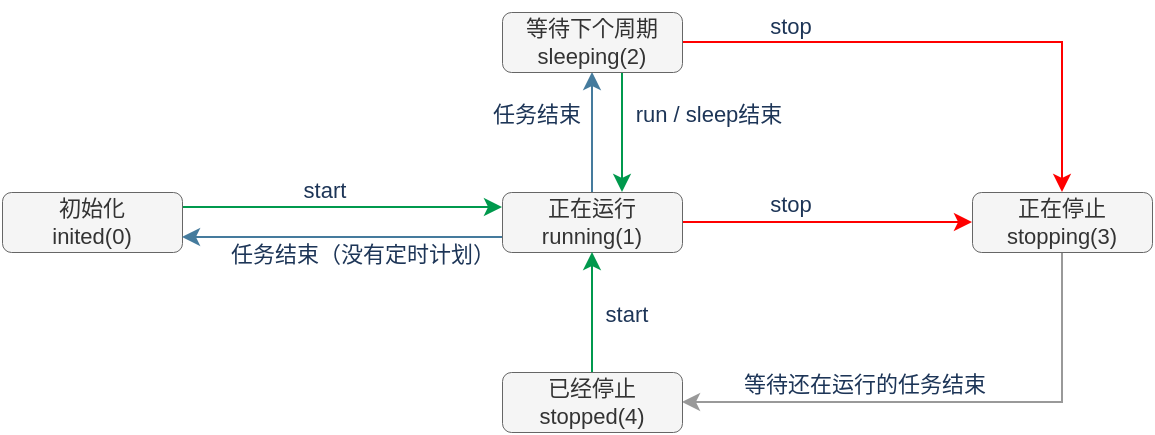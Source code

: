 <mxfile version="21.5.1" type="device" pages="4">
  <diagram id="g6lDtiG4-8VxV5Hu7_JA" name="状态定义">
    <mxGraphModel dx="984" dy="657" grid="0" gridSize="10" guides="1" tooltips="1" connect="1" arrows="1" fold="1" page="1" pageScale="1" pageWidth="3300" pageHeight="4681" background="none" math="0" shadow="0">
      <root>
        <mxCell id="0" />
        <mxCell id="1" parent="0" />
        <mxCell id="xrufn6TIUQ3kWhD8Fagj-7" style="edgeStyle=orthogonalEdgeStyle;rounded=0;orthogonalLoop=1;jettySize=auto;html=1;exitX=1;exitY=0.25;exitDx=0;exitDy=0;labelBackgroundColor=#F1FAEE;fontColor=#1D3557;entryX=0;entryY=0.25;entryDx=0;entryDy=0;strokeColor=#00994D;fontSize=11;" parent="1" source="xrufn6TIUQ3kWhD8Fagj-1" target="xrufn6TIUQ3kWhD8Fagj-2" edge="1">
          <mxGeometry relative="1" as="geometry">
            <mxPoint x="590" y="505" as="targetPoint" />
            <Array as="points">
              <mxPoint x="540" y="498" />
              <mxPoint x="540" y="498" />
            </Array>
          </mxGeometry>
        </mxCell>
        <mxCell id="xrufn6TIUQ3kWhD8Fagj-1" value="&lt;font style=&quot;font-size: 11px;&quot;&gt;&lt;font style=&quot;font-size: 11px;&quot;&gt;初始化 &lt;/font&gt;&lt;br style=&quot;font-size: 11px;&quot;&gt;inited(0)&lt;/font&gt;" style="rounded=1;whiteSpace=wrap;html=1;fillColor=#f5f5f5;strokeColor=#666666;fontColor=#333333;fontSize=11;strokeWidth=0.5;" parent="1" vertex="1">
          <mxGeometry x="340" y="490" width="90" height="30" as="geometry" />
        </mxCell>
        <mxCell id="xrufn6TIUQ3kWhD8Fagj-48" style="edgeStyle=orthogonalEdgeStyle;rounded=0;sketch=0;orthogonalLoop=1;jettySize=auto;html=1;exitX=1;exitY=0.5;exitDx=0;exitDy=0;entryX=0;entryY=0.5;entryDx=0;entryDy=0;fillColor=#A8DADC;fontColor=#1D3557;strokeColor=#FF0000;fontSize=11;" parent="1" source="xrufn6TIUQ3kWhD8Fagj-2" target="xrufn6TIUQ3kWhD8Fagj-5" edge="1">
          <mxGeometry relative="1" as="geometry" />
        </mxCell>
        <mxCell id="xrufn6TIUQ3kWhD8Fagj-50" style="edgeStyle=orthogonalEdgeStyle;rounded=0;sketch=0;orthogonalLoop=1;jettySize=auto;html=1;exitX=0.5;exitY=0;exitDx=0;exitDy=0;entryX=0.5;entryY=1;entryDx=0;entryDy=0;fillColor=#A8DADC;fontColor=#1D3557;strokeColor=#457B9D;fontSize=11;" parent="1" source="xrufn6TIUQ3kWhD8Fagj-2" target="xrufn6TIUQ3kWhD8Fagj-4" edge="1">
          <mxGeometry relative="1" as="geometry" />
        </mxCell>
        <mxCell id="xrufn6TIUQ3kWhD8Fagj-58" style="edgeStyle=orthogonalEdgeStyle;rounded=0;sketch=0;orthogonalLoop=1;jettySize=auto;html=1;exitX=0;exitY=0.75;exitDx=0;exitDy=0;entryX=1;entryY=0.75;entryDx=0;entryDy=0;strokeColor=#457B9D;fillColor=#A8DADC;fontColor=#1D3557;entryPerimeter=0;fontSize=11;" parent="1" source="xrufn6TIUQ3kWhD8Fagj-2" target="xrufn6TIUQ3kWhD8Fagj-1" edge="1">
          <mxGeometry relative="1" as="geometry" />
        </mxCell>
        <mxCell id="xrufn6TIUQ3kWhD8Fagj-2" value="&lt;font style=&quot;font-size: 11px;&quot;&gt;正在运行&lt;br style=&quot;font-size: 11px;&quot;&gt;running(1)&lt;/font&gt;" style="rounded=1;whiteSpace=wrap;html=1;fillColor=#f5f5f5;strokeColor=#666666;fontColor=#333333;fontSize=11;strokeWidth=0.5;" parent="1" vertex="1">
          <mxGeometry x="590" y="490" width="90" height="30" as="geometry" />
        </mxCell>
        <mxCell id="xrufn6TIUQ3kWhD8Fagj-13" style="edgeStyle=orthogonalEdgeStyle;rounded=0;orthogonalLoop=1;jettySize=auto;html=1;exitX=1;exitY=0.5;exitDx=0;exitDy=0;entryX=0.5;entryY=0;entryDx=0;entryDy=0;labelBackgroundColor=#F1FAEE;fontColor=#1D3557;strokeColor=#FF0000;fontSize=11;" parent="1" source="xrufn6TIUQ3kWhD8Fagj-4" target="xrufn6TIUQ3kWhD8Fagj-5" edge="1">
          <mxGeometry relative="1" as="geometry" />
        </mxCell>
        <mxCell id="xrufn6TIUQ3kWhD8Fagj-53" style="edgeStyle=orthogonalEdgeStyle;rounded=0;sketch=0;orthogonalLoop=1;jettySize=auto;html=1;exitX=0.75;exitY=1;exitDx=0;exitDy=0;fillColor=#A8DADC;fontColor=#1D3557;strokeColor=#00994D;fontSize=11;" parent="1" source="xrufn6TIUQ3kWhD8Fagj-4" edge="1">
          <mxGeometry relative="1" as="geometry">
            <mxPoint x="650" y="490" as="targetPoint" />
            <Array as="points">
              <mxPoint x="650" y="430" />
              <mxPoint x="650" y="490" />
            </Array>
          </mxGeometry>
        </mxCell>
        <mxCell id="xrufn6TIUQ3kWhD8Fagj-4" value="&lt;font style=&quot;font-size: 11px;&quot;&gt;等待下个周期&lt;br style=&quot;font-size: 11px;&quot;&gt;sleeping(2)&lt;/font&gt;" style="rounded=1;whiteSpace=wrap;html=1;fontSize=11;strokeWidth=0.5;fillColor=#f5f5f5;fontColor=#333333;strokeColor=#666666;" parent="1" vertex="1">
          <mxGeometry x="590" y="400" width="90" height="30" as="geometry" />
        </mxCell>
        <mxCell id="xrufn6TIUQ3kWhD8Fagj-59" style="edgeStyle=orthogonalEdgeStyle;rounded=0;sketch=0;orthogonalLoop=1;jettySize=auto;html=1;exitX=0.5;exitY=1;exitDx=0;exitDy=0;entryX=1;entryY=0.5;entryDx=0;entryDy=0;fillColor=#A8DADC;fontColor=#1D3557;strokeColor=#999999;fontSize=11;" parent="1" source="xrufn6TIUQ3kWhD8Fagj-5" target="xrufn6TIUQ3kWhD8Fagj-6" edge="1">
          <mxGeometry relative="1" as="geometry" />
        </mxCell>
        <mxCell id="xrufn6TIUQ3kWhD8Fagj-5" value="&lt;font style=&quot;font-size: 11px;&quot;&gt;正在停止&lt;br style=&quot;font-size: 11px;&quot;&gt;stopping(3)&lt;/font&gt;" style="rounded=1;whiteSpace=wrap;html=1;fillColor=#f5f5f5;strokeColor=#666666;fontColor=#333333;fontSize=11;strokeWidth=0.5;" parent="1" vertex="1">
          <mxGeometry x="825" y="490" width="90" height="30" as="geometry" />
        </mxCell>
        <mxCell id="xrufn6TIUQ3kWhD8Fagj-60" style="edgeStyle=orthogonalEdgeStyle;rounded=0;sketch=0;orthogonalLoop=1;jettySize=auto;html=1;exitX=0.5;exitY=1;exitDx=0;exitDy=0;entryX=0.5;entryY=0;entryDx=0;entryDy=0;fillColor=#A8DADC;fontColor=#1D3557;endArrow=none;endFill=0;startArrow=classic;startFill=1;strokeColor=#00994D;fontSize=11;" parent="1" source="xrufn6TIUQ3kWhD8Fagj-2" target="xrufn6TIUQ3kWhD8Fagj-6" edge="1">
          <mxGeometry relative="1" as="geometry">
            <Array as="points">
              <mxPoint x="635" y="520" />
              <mxPoint x="635" y="520" />
            </Array>
          </mxGeometry>
        </mxCell>
        <mxCell id="xrufn6TIUQ3kWhD8Fagj-6" value="&lt;font style=&quot;font-size: 11px;&quot;&gt;已经停止&lt;br style=&quot;font-size: 11px;&quot;&gt;stopped(4)&lt;/font&gt;" style="rounded=1;whiteSpace=wrap;html=1;fillColor=#f5f5f5;strokeColor=#666666;fontColor=#333333;fontSize=11;strokeWidth=0.5;" parent="1" vertex="1">
          <mxGeometry x="590" y="580" width="90" height="30" as="geometry" />
        </mxCell>
        <mxCell id="xrufn6TIUQ3kWhD8Fagj-9" value="start" style="text;html=1;resizable=0;autosize=1;align=center;verticalAlign=middle;points=[];fillColor=none;strokeColor=none;rounded=0;fontColor=#1D3557;fontSize=11;" parent="1" vertex="1">
          <mxGeometry x="632" y="538" width="39" height="25" as="geometry" />
        </mxCell>
        <mxCell id="xrufn6TIUQ3kWhD8Fagj-22" value="&lt;font style=&quot;font-size: 11px;&quot;&gt;stop&lt;/font&gt;" style="text;html=1;resizable=0;autosize=1;align=center;verticalAlign=middle;points=[];fillColor=none;strokeColor=none;rounded=0;fontColor=#1D3557;fontSize=11;" parent="1" vertex="1">
          <mxGeometry x="714" y="394" width="39" height="25" as="geometry" />
        </mxCell>
        <mxCell id="xrufn6TIUQ3kWhD8Fagj-23" value="stop" style="text;html=1;resizable=0;autosize=1;align=center;verticalAlign=middle;points=[];fillColor=none;strokeColor=none;rounded=0;fontColor=#1D3557;fontSize=11;" parent="1" vertex="1">
          <mxGeometry x="714" y="483" width="39" height="25" as="geometry" />
        </mxCell>
        <mxCell id="xrufn6TIUQ3kWhD8Fagj-10" value="start" style="text;html=1;resizable=0;autosize=1;align=center;verticalAlign=middle;points=[];fillColor=none;strokeColor=none;rounded=0;fontColor=#1D3557;fontSize=11;" parent="1" vertex="1">
          <mxGeometry x="481" y="476" width="39" height="25" as="geometry" />
        </mxCell>
        <mxCell id="xrufn6TIUQ3kWhD8Fagj-41" value="任务结束（没有定时计划）" style="text;html=1;resizable=0;autosize=1;align=center;verticalAlign=middle;points=[];fillColor=none;strokeColor=none;rounded=0;sketch=0;fontColor=#1D3557;fontSize=11;" parent="1" vertex="1">
          <mxGeometry x="445" y="508" width="150" height="25" as="geometry" />
        </mxCell>
        <mxCell id="xrufn6TIUQ3kWhD8Fagj-42" value="等待还在运行的任务结束" style="text;html=1;resizable=0;autosize=1;align=center;verticalAlign=middle;points=[];fillColor=none;strokeColor=none;rounded=0;sketch=0;fontColor=#1D3557;fontSize=11;" parent="1" vertex="1">
          <mxGeometry x="701" y="573" width="139" height="25" as="geometry" />
        </mxCell>
        <mxCell id="xrufn6TIUQ3kWhD8Fagj-54" value="任务结束" style="text;html=1;resizable=0;autosize=1;align=center;verticalAlign=middle;points=[];fillColor=none;strokeColor=none;rounded=0;sketch=0;fontColor=#1D3557;fontSize=11;" parent="1" vertex="1">
          <mxGeometry x="576" y="438" width="62" height="25" as="geometry" />
        </mxCell>
        <mxCell id="xrufn6TIUQ3kWhD8Fagj-55" value="run / sleep结束" style="text;html=1;resizable=0;autosize=1;align=center;verticalAlign=middle;points=[];fillColor=none;strokeColor=none;rounded=0;sketch=0;fontColor=#1D3557;fontSize=11;" parent="1" vertex="1">
          <mxGeometry x="647" y="438" width="91" height="25" as="geometry" />
        </mxCell>
      </root>
    </mxGraphModel>
  </diagram>
  <diagram id="kG4Y865oy3sD0dT4zoLM" name="调度线程">
    <mxGraphModel dx="984" dy="657" grid="0" gridSize="10" guides="1" tooltips="1" connect="1" arrows="1" fold="1" page="1" pageScale="1" pageWidth="3300" pageHeight="4681" math="0" shadow="0">
      <root>
        <mxCell id="zaFY1iaofwVrukh23e-2-0" />
        <mxCell id="zaFY1iaofwVrukh23e-2-1" parent="zaFY1iaofwVrukh23e-2-0" />
        <mxCell id="DZD09VHfXS4Yu99rWx25-0" style="edgeStyle=orthogonalEdgeStyle;rounded=0;sketch=0;orthogonalLoop=1;jettySize=auto;html=1;exitX=0.5;exitY=1;exitDx=0;exitDy=0;entryX=0.5;entryY=0;entryDx=0;entryDy=0;strokeColor=#457B9D;fillColor=#A8DADC;fontColor=#1D3557;fontSize=11;" parent="zaFY1iaofwVrukh23e-2-1" source="DZD09VHfXS4Yu99rWx25-1" target="DZD09VHfXS4Yu99rWx25-4" edge="1">
          <mxGeometry relative="1" as="geometry" />
        </mxCell>
        <mxCell id="DZD09VHfXS4Yu99rWx25-1" value="&lt;font style=&quot;font-size: 11px;&quot;&gt;inited&lt;/font&gt;" style="rounded=1;whiteSpace=wrap;html=1;fillColor=#f5f5f5;strokeColor=#666666;fontColor=#333333;fontSize=11;strokeWidth=0.5;" parent="zaFY1iaofwVrukh23e-2-1" vertex="1">
          <mxGeometry x="480" y="380" width="80" height="20" as="geometry" />
        </mxCell>
        <mxCell id="DZD09VHfXS4Yu99rWx25-2" style="edgeStyle=orthogonalEdgeStyle;rounded=0;sketch=0;orthogonalLoop=1;jettySize=auto;html=1;exitX=0.5;exitY=1;exitDx=0;exitDy=0;entryX=0.5;entryY=0;entryDx=0;entryDy=0;strokeColor=#457B9D;fillColor=#A8DADC;fontColor=#1D3557;fontSize=11;" parent="zaFY1iaofwVrukh23e-2-1" source="DZD09VHfXS4Yu99rWx25-4" target="DZD09VHfXS4Yu99rWx25-6" edge="1">
          <mxGeometry relative="1" as="geometry" />
        </mxCell>
        <mxCell id="DZD09VHfXS4Yu99rWx25-3" style="edgeStyle=orthogonalEdgeStyle;rounded=0;sketch=0;orthogonalLoop=1;jettySize=auto;html=1;exitX=1;exitY=0.5;exitDx=0;exitDy=0;entryX=0;entryY=0.5;entryDx=0;entryDy=0;strokeColor=#457B9D;fillColor=#A8DADC;fontColor=#1D3557;fontSize=11;" parent="zaFY1iaofwVrukh23e-2-1" source="DZD09VHfXS4Yu99rWx25-4" target="DZD09VHfXS4Yu99rWx25-16" edge="1">
          <mxGeometry relative="1" as="geometry" />
        </mxCell>
        <mxCell id="DZD09VHfXS4Yu99rWx25-4" value="1. 状态是否为&amp;nbsp;&lt;font color=&quot;#ff0000&quot; style=&quot;font-size: 11px;&quot;&gt;stopping&lt;/font&gt;" style="rhombus;whiteSpace=wrap;html=1;fillColor=#f5f5f5;strokeColor=#666666;fontColor=#333333;fontSize=11;rounded=0;strokeWidth=0.5;" parent="zaFY1iaofwVrukh23e-2-1" vertex="1">
          <mxGeometry x="426.25" y="440" width="187.5" height="50" as="geometry" />
        </mxCell>
        <mxCell id="DZD09VHfXS4Yu99rWx25-5" style="edgeStyle=orthogonalEdgeStyle;rounded=0;sketch=0;orthogonalLoop=1;jettySize=auto;html=1;exitX=0.5;exitY=1;exitDx=0;exitDy=0;entryX=0.5;entryY=0;entryDx=0;entryDy=0;strokeColor=#457B9D;fillColor=#A8DADC;fontColor=#1D3557;fontSize=11;" parent="zaFY1iaofwVrukh23e-2-1" source="DZD09VHfXS4Yu99rWx25-6" target="DZD09VHfXS4Yu99rWx25-8" edge="1">
          <mxGeometry relative="1" as="geometry" />
        </mxCell>
        <mxCell id="DZD09VHfXS4Yu99rWx25-6" value="2. 状态切换为&amp;nbsp;&lt;font color=&quot;#ff0000&quot; style=&quot;font-size: 11px;&quot;&gt;running&lt;/font&gt;" style="rounded=1;whiteSpace=wrap;html=1;fillColor=#f5f5f5;strokeColor=#666666;fontColor=#333333;fontSize=11;strokeWidth=0.5;" parent="zaFY1iaofwVrukh23e-2-1" vertex="1">
          <mxGeometry x="438.75" y="530" width="162.5" height="20" as="geometry" />
        </mxCell>
        <mxCell id="DZD09VHfXS4Yu99rWx25-7" style="edgeStyle=orthogonalEdgeStyle;rounded=0;sketch=0;orthogonalLoop=1;jettySize=auto;html=1;exitX=0.5;exitY=1;exitDx=0;exitDy=0;entryX=0.5;entryY=0;entryDx=0;entryDy=0;strokeColor=#457B9D;fillColor=#A8DADC;fontColor=#1D3557;fontSize=11;" parent="zaFY1iaofwVrukh23e-2-1" source="DZD09VHfXS4Yu99rWx25-8" edge="1">
          <mxGeometry relative="1" as="geometry">
            <mxPoint x="520" y="650" as="targetPoint" />
          </mxGeometry>
        </mxCell>
        <mxCell id="DZD09VHfXS4Yu99rWx25-8" value="3. 执行任务" style="rounded=1;whiteSpace=wrap;html=1;fillColor=#f5f5f5;strokeColor=#666666;fontColor=#333333;fontSize=11;strokeWidth=0.5;" parent="zaFY1iaofwVrukh23e-2-1" vertex="1">
          <mxGeometry x="462.5" y="590" width="115" height="20" as="geometry" />
        </mxCell>
        <mxCell id="DZD09VHfXS4Yu99rWx25-9" style="edgeStyle=orthogonalEdgeStyle;rounded=0;sketch=0;orthogonalLoop=1;jettySize=auto;html=1;exitX=0.5;exitY=1;exitDx=0;exitDy=0;entryX=0.5;entryY=0;entryDx=0;entryDy=0;strokeColor=#457B9D;fillColor=#A8DADC;fontColor=#1D3557;fontSize=11;" parent="zaFY1iaofwVrukh23e-2-1" target="DZD09VHfXS4Yu99rWx25-14" edge="1">
          <mxGeometry relative="1" as="geometry">
            <mxPoint x="520" y="670" as="sourcePoint" />
          </mxGeometry>
        </mxCell>
        <mxCell id="DZD09VHfXS4Yu99rWx25-10" style="edgeStyle=orthogonalEdgeStyle;rounded=0;orthogonalLoop=1;jettySize=auto;html=1;exitX=0;exitY=0.5;exitDx=0;exitDy=0;strokeColor=#FF8000;fontSize=11;fontColor=#FF0000;" parent="zaFY1iaofwVrukh23e-2-1" source="uvZB7Zl5OegRWDBuL2JR-0" edge="1">
          <mxGeometry relative="1" as="geometry">
            <Array as="points">
              <mxPoint x="350" y="660" />
            </Array>
            <mxPoint x="350" y="465" as="targetPoint" />
            <mxPoint x="460" y="660" as="sourcePoint" />
          </mxGeometry>
        </mxCell>
        <mxCell id="DZD09VHfXS4Yu99rWx25-12" style="edgeStyle=orthogonalEdgeStyle;rounded=0;sketch=0;orthogonalLoop=1;jettySize=auto;html=1;exitX=0;exitY=0.5;exitDx=0;exitDy=0;fillColor=#A8DADC;fontColor=#1D3557;strokeColor=#FF8000;fontSize=11;" parent="zaFY1iaofwVrukh23e-2-1" source="DZD09VHfXS4Yu99rWx25-14" edge="1">
          <mxGeometry relative="1" as="geometry">
            <mxPoint x="200" y="465" as="targetPoint" />
            <Array as="points">
              <mxPoint x="200" y="720" />
              <mxPoint x="200" y="465" />
            </Array>
          </mxGeometry>
        </mxCell>
        <mxCell id="DZD09VHfXS4Yu99rWx25-13" style="edgeStyle=orthogonalEdgeStyle;rounded=0;sketch=0;orthogonalLoop=1;jettySize=auto;html=1;exitX=0.5;exitY=1;exitDx=0;exitDy=0;entryX=0;entryY=0.5;entryDx=0;entryDy=0;strokeColor=#457B9D;fillColor=#A8DADC;fontColor=#1D3557;fontSize=11;" parent="zaFY1iaofwVrukh23e-2-1" source="DZD09VHfXS4Yu99rWx25-14" target="DZD09VHfXS4Yu99rWx25-4" edge="1">
          <mxGeometry relative="1" as="geometry">
            <Array as="points">
              <mxPoint x="520" y="760" />
              <mxPoint x="180" y="760" />
              <mxPoint x="180" y="465" />
            </Array>
          </mxGeometry>
        </mxCell>
        <mxCell id="DZD09VHfXS4Yu99rWx25-14" value="5. 状态切换为&amp;nbsp;&lt;font color=&quot;#ff0000&quot; style=&quot;font-size: 11px;&quot;&gt;sleeping，&lt;/font&gt;sleep等待下次执行" style="rounded=1;whiteSpace=wrap;html=1;fillColor=#f5f5f5;strokeColor=#666666;fontColor=#333333;fontSize=11;strokeWidth=0.5;" parent="zaFY1iaofwVrukh23e-2-1" vertex="1">
          <mxGeometry x="380" y="710" width="280" height="20" as="geometry" />
        </mxCell>
        <mxCell id="OCd9B7eRaRvcAeXIPr1n-4" style="edgeStyle=orthogonalEdgeStyle;rounded=0;orthogonalLoop=1;jettySize=auto;html=1;exitX=0.5;exitY=1;exitDx=0;exitDy=0;entryX=0.5;entryY=0;entryDx=0;entryDy=0;startArrow=none;startFill=0;endArrow=classic;endFill=1;strokeColor=#457B9D;fontSize=11;" parent="zaFY1iaofwVrukh23e-2-1" source="DZD09VHfXS4Yu99rWx25-16" edge="1">
          <mxGeometry relative="1" as="geometry">
            <mxPoint x="735" y="510" as="targetPoint" />
          </mxGeometry>
        </mxCell>
        <mxCell id="DZD09VHfXS4Yu99rWx25-16" value="尝试取消任务" style="rounded=1;whiteSpace=wrap;html=1;fillColor=#f5f5f5;strokeColor=#666666;fontColor=#333333;fontSize=11;strokeWidth=0.5;" parent="zaFY1iaofwVrukh23e-2-1" vertex="1">
          <mxGeometry x="680" y="455" width="110" height="20" as="geometry" />
        </mxCell>
        <mxCell id="DZD09VHfXS4Yu99rWx25-17" value="&lt;span style=&quot;font-size: 11px;&quot;&gt;状态切换为&lt;/span&gt;&lt;font color=&quot;#006600&quot; style=&quot;font-size: 11px;&quot;&gt;&amp;nbsp;&lt;/font&gt;&lt;font color=&quot;#ff0000&quot; style=&quot;font-size: 11px;&quot;&gt;stopped&lt;/font&gt;" style="rounded=1;whiteSpace=wrap;html=1;fillColor=#f5f5f5;strokeColor=#666666;fontColor=#333333;fontSize=11;strokeWidth=0.5;" parent="zaFY1iaofwVrukh23e-2-1" vertex="1">
          <mxGeometry x="665" y="570" width="140" height="20" as="geometry" />
        </mxCell>
        <mxCell id="DZD09VHfXS4Yu99rWx25-18" value="stop / run (中断)" style="text;html=1;resizable=0;autosize=1;align=center;verticalAlign=middle;points=[];fillColor=none;strokeColor=none;rounded=0;sketch=0;fontColor=#1D3557;fontSize=11;" parent="zaFY1iaofwVrukh23e-2-1" vertex="1">
          <mxGeometry x="234" y="698" width="96" height="25" as="geometry" />
        </mxCell>
        <mxCell id="DZD09VHfXS4Yu99rWx25-19" value="sleep 结束" style="text;html=1;resizable=0;autosize=1;align=center;verticalAlign=middle;points=[];fillColor=none;strokeColor=none;rounded=0;sketch=0;fontColor=#1D3557;fontSize=11;" parent="zaFY1iaofwVrukh23e-2-1" vertex="1">
          <mxGeometry x="206" y="738" width="69" height="25" as="geometry" />
        </mxCell>
        <mxCell id="DZD09VHfXS4Yu99rWx25-20" value="stop (中断)" style="text;html=1;resizable=0;autosize=1;align=center;verticalAlign=middle;points=[];fillColor=none;strokeColor=none;rounded=0;sketch=0;fontColor=#1D3557;fontSize=11;" parent="zaFY1iaofwVrukh23e-2-1" vertex="1">
          <mxGeometry x="360" y="638" width="71" height="25" as="geometry" />
        </mxCell>
        <mxCell id="OCd9B7eRaRvcAeXIPr1n-0" value="start" style="text;html=1;resizable=0;autosize=1;align=center;verticalAlign=middle;points=[];fillColor=none;strokeColor=none;rounded=0;fontSize=11;" parent="zaFY1iaofwVrukh23e-2-1" vertex="1">
          <mxGeometry x="519" y="408" width="39" height="25" as="geometry" />
        </mxCell>
        <mxCell id="OCd9B7eRaRvcAeXIPr1n-5" style="edgeStyle=orthogonalEdgeStyle;rounded=0;orthogonalLoop=1;jettySize=auto;html=1;exitX=0.5;exitY=1;exitDx=0;exitDy=0;entryX=0.5;entryY=0;entryDx=0;entryDy=0;startArrow=none;startFill=0;endArrow=classic;endFill=1;strokeColor=#457B9D;fontSize=11;" parent="zaFY1iaofwVrukh23e-2-1" target="DZD09VHfXS4Yu99rWx25-17" edge="1">
          <mxGeometry relative="1" as="geometry">
            <mxPoint x="735" y="530" as="sourcePoint" />
          </mxGeometry>
        </mxCell>
        <mxCell id="OCd9B7eRaRvcAeXIPr1n-6" value="N" style="text;html=1;resizable=0;autosize=1;align=center;verticalAlign=middle;points=[];fillColor=none;strokeColor=none;rounded=0;fontSize=11;" parent="zaFY1iaofwVrukh23e-2-1" vertex="1">
          <mxGeometry x="517" y="488" width="26" height="25" as="geometry" />
        </mxCell>
        <mxCell id="OCd9B7eRaRvcAeXIPr1n-7" value="Y" style="text;html=1;resizable=0;autosize=1;align=center;verticalAlign=middle;points=[];fillColor=none;strokeColor=none;rounded=0;fontSize=11;" parent="zaFY1iaofwVrukh23e-2-1" vertex="1">
          <mxGeometry x="611.75" y="438" width="25" height="25" as="geometry" />
        </mxCell>
        <mxCell id="uvZB7Zl5OegRWDBuL2JR-0" value="4. 等待任务结束" style="rounded=1;whiteSpace=wrap;html=1;fillColor=#f5f5f5;strokeColor=#666666;fontColor=#333333;fontSize=11;strokeWidth=0.5;" parent="zaFY1iaofwVrukh23e-2-1" vertex="1">
          <mxGeometry x="462.5" y="650" width="115" height="20" as="geometry" />
        </mxCell>
        <mxCell id="uvZB7Zl5OegRWDBuL2JR-2" value="&amp;nbsp;等待任务结束" style="rounded=1;whiteSpace=wrap;html=1;fillColor=#f5f5f5;strokeColor=#666666;fontColor=#333333;fontSize=11;strokeWidth=0.5;" parent="zaFY1iaofwVrukh23e-2-1" vertex="1">
          <mxGeometry x="675" y="510" width="120" height="20" as="geometry" />
        </mxCell>
      </root>
    </mxGraphModel>
  </diagram>
  <diagram id="u6JaHBzm-4IVrLjLrWQ1" name="任务执行">
    <mxGraphModel dx="984" dy="657" grid="0" gridSize="10" guides="1" tooltips="1" connect="1" arrows="1" fold="1" page="1" pageScale="1" pageWidth="1654" pageHeight="2336" background="none" math="0" shadow="0">
      <root>
        <mxCell id="sWRneAup3COe-1ulVjkM-0" />
        <mxCell id="sWRneAup3COe-1ulVjkM-1" parent="sWRneAup3COe-1ulVjkM-0" />
        <mxCell id="sWRneAup3COe-1ulVjkM-19" style="edgeStyle=orthogonalEdgeStyle;rounded=0;orthogonalLoop=1;jettySize=auto;html=1;exitX=0.5;exitY=1;exitDx=0;exitDy=0;entryX=0.5;entryY=0;entryDx=0;entryDy=0;labelBackgroundColor=#F1FAEE;strokeColor=#457B9D;fontColor=#1D3557;fontSize=11;" parent="sWRneAup3COe-1ulVjkM-1" source="sWRneAup3COe-1ulVjkM-2" target="sWRneAup3COe-1ulVjkM-3" edge="1">
          <mxGeometry relative="1" as="geometry" />
        </mxCell>
        <mxCell id="sWRneAup3COe-1ulVjkM-2" value="状态切换为 &lt;font color=&quot;#ff3333&quot;&gt;running&lt;/font&gt;" style="rounded=1;whiteSpace=wrap;html=1;fillColor=#f5f5f5;strokeColor=#666666;fontColor=#333333;fontSize=11;strokeWidth=0.5;" parent="sWRneAup3COe-1ulVjkM-1" vertex="1">
          <mxGeometry x="320" y="160" width="140" height="20" as="geometry" />
        </mxCell>
        <mxCell id="sWRneAup3COe-1ulVjkM-20" style="edgeStyle=orthogonalEdgeStyle;rounded=0;orthogonalLoop=1;jettySize=auto;html=1;exitX=0.5;exitY=1;exitDx=0;exitDy=0;entryX=0.5;entryY=0;entryDx=0;entryDy=0;labelBackgroundColor=#F1FAEE;strokeColor=#457B9D;fontColor=#1D3557;fontSize=11;" parent="sWRneAup3COe-1ulVjkM-1" source="sWRneAup3COe-1ulVjkM-3" target="sWRneAup3COe-1ulVjkM-4" edge="1">
          <mxGeometry relative="1" as="geometry" />
        </mxCell>
        <mxCell id="sWRneAup3COe-1ulVjkM-3" value="获取待执行的任务 tasks" style="rounded=1;whiteSpace=wrap;html=1;fillColor=#f5f5f5;strokeColor=#666666;fontColor=#333333;fontSize=11;strokeWidth=0.5;" parent="sWRneAup3COe-1ulVjkM-1" vertex="1">
          <mxGeometry x="320" y="200" width="140" height="20" as="geometry" />
        </mxCell>
        <mxCell id="sWRneAup3COe-1ulVjkM-21" style="edgeStyle=orthogonalEdgeStyle;rounded=0;orthogonalLoop=1;jettySize=auto;html=1;exitX=0.5;exitY=1;exitDx=0;exitDy=0;entryX=0.5;entryY=0;entryDx=0;entryDy=0;labelBackgroundColor=#F1FAEE;strokeColor=#457B9D;fontColor=#1D3557;fontSize=11;" parent="sWRneAup3COe-1ulVjkM-1" source="sWRneAup3COe-1ulVjkM-4" target="sWRneAup3COe-1ulVjkM-5" edge="1">
          <mxGeometry relative="1" as="geometry" />
        </mxCell>
        <mxCell id="sWRneAup3COe-1ulVjkM-4" value="创建实例 completeLatch" style="rounded=1;whiteSpace=wrap;html=1;fillColor=#f5f5f5;strokeColor=#666666;fontColor=#333333;fontSize=11;strokeWidth=0.5;" parent="sWRneAup3COe-1ulVjkM-1" vertex="1">
          <mxGeometry x="320" y="240" width="140" height="20" as="geometry" />
        </mxCell>
        <mxCell id="sWRneAup3COe-1ulVjkM-22" style="edgeStyle=orthogonalEdgeStyle;rounded=0;orthogonalLoop=1;jettySize=auto;html=1;exitX=0.5;exitY=1;exitDx=0;exitDy=0;entryX=0.5;entryY=0;entryDx=0;entryDy=0;labelBackgroundColor=#F1FAEE;strokeColor=#457B9D;fontColor=#1D3557;fontSize=11;" parent="sWRneAup3COe-1ulVjkM-1" source="sWRneAup3COe-1ulVjkM-5" target="sWRneAup3COe-1ulVjkM-6" edge="1">
          <mxGeometry relative="1" as="geometry" />
        </mxCell>
        <mxCell id="sWRneAup3COe-1ulVjkM-5" value="task = tasks.next()" style="rounded=1;whiteSpace=wrap;html=1;fillColor=#f5f5f5;strokeColor=#666666;fontColor=#333333;fontSize=11;strokeWidth=0.5;" parent="sWRneAup3COe-1ulVjkM-1" vertex="1">
          <mxGeometry x="330" y="280" width="120" height="20" as="geometry" />
        </mxCell>
        <mxCell id="sWRneAup3COe-1ulVjkM-23" style="edgeStyle=orthogonalEdgeStyle;rounded=0;orthogonalLoop=1;jettySize=auto;html=1;exitX=0.5;exitY=1;exitDx=0;exitDy=0;entryX=0.5;entryY=0;entryDx=0;entryDy=0;labelBackgroundColor=#F1FAEE;strokeColor=#457B9D;fontColor=#1D3557;fontSize=11;" parent="sWRneAup3COe-1ulVjkM-1" source="sWRneAup3COe-1ulVjkM-6" target="sWRneAup3COe-1ulVjkM-10" edge="1">
          <mxGeometry relative="1" as="geometry" />
        </mxCell>
        <mxCell id="sWRneAup3COe-1ulVjkM-28" style="edgeStyle=orthogonalEdgeStyle;rounded=0;orthogonalLoop=1;jettySize=auto;html=1;exitX=1;exitY=0.5;exitDx=0;exitDy=0;entryX=0;entryY=0.5;entryDx=0;entryDy=0;labelBackgroundColor=#F1FAEE;strokeColor=#457B9D;fontColor=#1D3557;fontSize=11;" parent="sWRneAup3COe-1ulVjkM-1" source="sWRneAup3COe-1ulVjkM-6" target="sWRneAup3COe-1ulVjkM-7" edge="1">
          <mxGeometry relative="1" as="geometry" />
        </mxCell>
        <mxCell id="sWRneAup3COe-1ulVjkM-6" value="task == null" style="rhombus;whiteSpace=wrap;html=1;fillColor=#f5f5f5;strokeColor=#666666;fontColor=#333333;fontSize=11;rounded=0;strokeWidth=0.5;" parent="sWRneAup3COe-1ulVjkM-1" vertex="1">
          <mxGeometry x="350" y="350" width="80" height="40" as="geometry" />
        </mxCell>
        <mxCell id="sWRneAup3COe-1ulVjkM-29" style="edgeStyle=orthogonalEdgeStyle;rounded=0;orthogonalLoop=1;jettySize=auto;html=1;exitX=0.5;exitY=0;exitDx=0;exitDy=0;entryX=0.5;entryY=1;entryDx=0;entryDy=0;labelBackgroundColor=#F1FAEE;strokeColor=#457B9D;fontColor=#1D3557;fontSize=11;" parent="sWRneAup3COe-1ulVjkM-1" source="sWRneAup3COe-1ulVjkM-7" target="sWRneAup3COe-1ulVjkM-8" edge="1">
          <mxGeometry relative="1" as="geometry" />
        </mxCell>
        <mxCell id="sWRneAup3COe-1ulVjkM-7" value="将 completeLatch 注入 task" style="rounded=1;whiteSpace=wrap;html=1;fillColor=#f5f5f5;strokeColor=#666666;fontColor=#333333;fontSize=11;strokeWidth=0.5;" parent="sWRneAup3COe-1ulVjkM-1" vertex="1">
          <mxGeometry x="520" y="360" width="160" height="20" as="geometry" />
        </mxCell>
        <mxCell id="sWRneAup3COe-1ulVjkM-30" style="edgeStyle=orthogonalEdgeStyle;rounded=0;orthogonalLoop=1;jettySize=auto;html=1;exitX=0.5;exitY=0;exitDx=0;exitDy=0;entryX=0.5;entryY=1;entryDx=0;entryDy=0;labelBackgroundColor=#F1FAEE;strokeColor=#457B9D;fontColor=#1D3557;fontSize=11;" parent="sWRneAup3COe-1ulVjkM-1" source="sWRneAup3COe-1ulVjkM-8" target="sWRneAup3COe-1ulVjkM-9" edge="1">
          <mxGeometry relative="1" as="geometry" />
        </mxCell>
        <mxCell id="sWRneAup3COe-1ulVjkM-33" style="edgeStyle=orthogonalEdgeStyle;rounded=0;orthogonalLoop=1;jettySize=auto;html=1;exitX=1;exitY=0.5;exitDx=0;exitDy=0;entryX=0;entryY=0.5;entryDx=0;entryDy=0;dashed=1;labelBackgroundColor=#F1FAEE;strokeColor=#457B9D;fontColor=#1D3557;fontSize=11;" parent="sWRneAup3COe-1ulVjkM-1" source="sWRneAup3COe-1ulVjkM-8" target="sWRneAup3COe-1ulVjkM-12" edge="1">
          <mxGeometry relative="1" as="geometry" />
        </mxCell>
        <mxCell id="sWRneAup3COe-1ulVjkM-8" value="提交 task" style="rounded=1;whiteSpace=wrap;html=1;fillColor=#f5f5f5;strokeColor=#666666;fontColor=#333333;fontSize=11;strokeWidth=0.5;" parent="sWRneAup3COe-1ulVjkM-1" vertex="1">
          <mxGeometry x="560" y="320" width="80" height="20" as="geometry" />
        </mxCell>
        <mxCell id="sWRneAup3COe-1ulVjkM-31" style="edgeStyle=orthogonalEdgeStyle;rounded=0;orthogonalLoop=1;jettySize=auto;html=1;exitX=0;exitY=0.5;exitDx=0;exitDy=0;entryX=1;entryY=0.5;entryDx=0;entryDy=0;labelBackgroundColor=#F1FAEE;strokeColor=#457B9D;fontColor=#1D3557;fontSize=11;" parent="sWRneAup3COe-1ulVjkM-1" source="sWRneAup3COe-1ulVjkM-9" target="sWRneAup3COe-1ulVjkM-5" edge="1">
          <mxGeometry relative="1" as="geometry" />
        </mxCell>
        <mxCell id="sWRneAup3COe-1ulVjkM-9" value="completeLatch.increaseTaskNotCompleted()" style="rounded=1;whiteSpace=wrap;html=1;fillColor=#f5f5f5;strokeColor=#666666;fontColor=#333333;fontSize=11;strokeWidth=0.5;" parent="sWRneAup3COe-1ulVjkM-1" vertex="1">
          <mxGeometry x="480" y="280" width="240" height="20" as="geometry" />
        </mxCell>
        <mxCell id="sWRneAup3COe-1ulVjkM-24" style="edgeStyle=orthogonalEdgeStyle;rounded=0;orthogonalLoop=1;jettySize=auto;html=1;exitX=0.5;exitY=1;exitDx=0;exitDy=0;entryX=0.5;entryY=0;entryDx=0;entryDy=0;labelBackgroundColor=#F1FAEE;strokeColor=#457B9D;fontColor=#1D3557;fontSize=11;" parent="sWRneAup3COe-1ulVjkM-1" source="sWRneAup3COe-1ulVjkM-10" target="sWRneAup3COe-1ulVjkM-11" edge="1">
          <mxGeometry relative="1" as="geometry" />
        </mxCell>
        <mxCell id="sWRneAup3COe-1ulVjkM-10" value="completeLatch.submitCompleted()" style="rounded=1;whiteSpace=wrap;html=1;fillColor=#f5f5f5;strokeColor=#666666;fontColor=#333333;fontSize=11;strokeWidth=0.5;" parent="sWRneAup3COe-1ulVjkM-1" vertex="1">
          <mxGeometry x="290" y="410" width="200" height="20" as="geometry" />
        </mxCell>
        <mxCell id="sWRneAup3COe-1ulVjkM-25" style="edgeStyle=orthogonalEdgeStyle;rounded=0;orthogonalLoop=1;jettySize=auto;html=1;exitX=0.5;exitY=1;exitDx=0;exitDy=0;entryX=0.5;entryY=0;entryDx=0;entryDy=0;labelBackgroundColor=#F1FAEE;strokeColor=#457B9D;fontColor=#1D3557;fontSize=11;" parent="sWRneAup3COe-1ulVjkM-1" source="sWRneAup3COe-1ulVjkM-11" target="sWRneAup3COe-1ulVjkM-16" edge="1">
          <mxGeometry relative="1" as="geometry" />
        </mxCell>
        <mxCell id="sWRneAup3COe-1ulVjkM-36" style="edgeStyle=orthogonalEdgeStyle;rounded=0;orthogonalLoop=1;jettySize=auto;html=1;exitX=0;exitY=0.5;exitDx=0;exitDy=0;entryX=1;entryY=0.5;entryDx=0;entryDy=0;labelBackgroundColor=#F1FAEE;fontColor=#1D3557;strokeColor=#B5739D;fontSize=11;" parent="sWRneAup3COe-1ulVjkM-1" target="sWRneAup3COe-1ulVjkM-14" edge="1">
          <mxGeometry relative="1" as="geometry">
            <mxPoint x="225" y="505" as="sourcePoint" />
          </mxGeometry>
        </mxCell>
        <mxCell id="sWRneAup3COe-1ulVjkM-11" value="completeLatch.hasSubmitCompleted()&lt;br style=&quot;font-size: 11px;&quot;&gt;&amp;amp;&amp;amp;&lt;br style=&quot;font-size: 11px;&quot;&gt;completeLatch.hasTaskCompleted()" style="rhombus;whiteSpace=wrap;html=1;fillColor=#d0cee2;strokeColor=#56517e;fontSize=11;strokeWidth=0.5;" parent="sWRneAup3COe-1ulVjkM-1" vertex="1">
          <mxGeometry x="215" y="460" width="350" height="90" as="geometry" />
        </mxCell>
        <mxCell id="sWRneAup3COe-1ulVjkM-34" style="edgeStyle=orthogonalEdgeStyle;rounded=0;orthogonalLoop=1;jettySize=auto;html=1;exitX=0.5;exitY=1;exitDx=0;exitDy=0;entryX=0.5;entryY=0;entryDx=0;entryDy=0;labelBackgroundColor=#F1FAEE;fontColor=#1D3557;strokeColor=#FF8000;fontSize=11;" parent="sWRneAup3COe-1ulVjkM-1" source="sWRneAup3COe-1ulVjkM-12" target="sWRneAup3COe-1ulVjkM-13" edge="1">
          <mxGeometry relative="1" as="geometry" />
        </mxCell>
        <mxCell id="sWRneAup3COe-1ulVjkM-12" value="任务线程执行 task" style="rounded=1;whiteSpace=wrap;html=1;fillColor=#bac8d3;strokeColor=#23445d;fontSize=11;strokeWidth=0.5;" parent="sWRneAup3COe-1ulVjkM-1" vertex="1">
          <mxGeometry x="691" y="320" width="113" height="20" as="geometry" />
        </mxCell>
        <mxCell id="sWRneAup3COe-1ulVjkM-35" style="edgeStyle=orthogonalEdgeStyle;rounded=0;orthogonalLoop=1;jettySize=auto;html=1;exitX=0.5;exitY=1;exitDx=0;exitDy=0;labelBackgroundColor=#F1FAEE;fontColor=#1D3557;strokeColor=#FF8000;fontSize=11;" parent="sWRneAup3COe-1ulVjkM-1" source="sWRneAup3COe-1ulVjkM-13" edge="1">
          <mxGeometry relative="1" as="geometry">
            <mxPoint x="560" y="505" as="targetPoint" />
            <Array as="points">
              <mxPoint x="748" y="505" />
            </Array>
          </mxGeometry>
        </mxCell>
        <mxCell id="sWRneAup3COe-1ulVjkM-13" value="task 执行结束" style="rounded=1;whiteSpace=wrap;html=1;strokeColor=#23445d;fillColor=#bac8d3;fontSize=11;strokeWidth=0.5;" parent="sWRneAup3COe-1ulVjkM-1" vertex="1">
          <mxGeometry x="701" y="390" width="93" height="20" as="geometry" />
        </mxCell>
        <mxCell id="sWRneAup3COe-1ulVjkM-37" style="edgeStyle=orthogonalEdgeStyle;rounded=0;orthogonalLoop=1;jettySize=auto;html=1;exitX=0.5;exitY=1;exitDx=0;exitDy=0;labelBackgroundColor=#F1FAEE;fontColor=#1D3557;strokeColor=#B5739D;fontSize=11;" parent="sWRneAup3COe-1ulVjkM-1" source="sWRneAup3COe-1ulVjkM-14" target="sWRneAup3COe-1ulVjkM-15" edge="1">
          <mxGeometry relative="1" as="geometry" />
        </mxCell>
        <mxCell id="sWRneAup3COe-1ulVjkM-14" value="执行事件&amp;nbsp;onComplete()" style="rounded=1;whiteSpace=wrap;html=1;fillColor=#d0cee2;strokeColor=#56517e;fontSize=11;strokeWidth=0.5;" parent="sWRneAup3COe-1ulVjkM-1" vertex="1">
          <mxGeometry x="50" y="495" width="140" height="20" as="geometry" />
        </mxCell>
        <mxCell id="sWRneAup3COe-1ulVjkM-38" style="edgeStyle=orthogonalEdgeStyle;rounded=0;orthogonalLoop=1;jettySize=auto;html=1;exitX=1;exitY=0.5;exitDx=0;exitDy=0;entryX=0;entryY=0.5;entryDx=0;entryDy=0;labelBackgroundColor=#F1FAEE;strokeColor=#457B9D;fontColor=#1D3557;fontSize=11;" parent="sWRneAup3COe-1ulVjkM-1" source="sWRneAup3COe-1ulVjkM-15" target="sWRneAup3COe-1ulVjkM-16" edge="1">
          <mxGeometry relative="1" as="geometry" />
        </mxCell>
        <mxCell id="sWRneAup3COe-1ulVjkM-15" value="completeLatch.taskCompleted()" style="rounded=1;whiteSpace=wrap;html=1;fillColor=#d0cee2;strokeColor=#56517e;fontSize=11;strokeWidth=0.5;" parent="sWRneAup3COe-1ulVjkM-1" vertex="1">
          <mxGeometry x="30" y="570" width="180" height="20" as="geometry" />
        </mxCell>
        <mxCell id="sWRneAup3COe-1ulVjkM-26" style="edgeStyle=orthogonalEdgeStyle;rounded=0;orthogonalLoop=1;jettySize=auto;html=1;exitX=0.5;exitY=1;exitDx=0;exitDy=0;entryX=0.5;entryY=0;entryDx=0;entryDy=0;labelBackgroundColor=#F1FAEE;strokeColor=#457B9D;fontColor=#1D3557;fontSize=11;" parent="sWRneAup3COe-1ulVjkM-1" source="sWRneAup3COe-1ulVjkM-16" target="sWRneAup3COe-1ulVjkM-17" edge="1">
          <mxGeometry relative="1" as="geometry" />
        </mxCell>
        <mxCell id="sWRneAup3COe-1ulVjkM-16" value="计算下次执行时间" style="rounded=1;whiteSpace=wrap;html=1;fillColor=#f5f5f5;strokeColor=#666666;fontColor=#333333;fontSize=11;strokeWidth=0.5;" parent="sWRneAup3COe-1ulVjkM-1" vertex="1">
          <mxGeometry x="330" y="570" width="120" height="20" as="geometry" />
        </mxCell>
        <mxCell id="sWRneAup3COe-1ulVjkM-27" style="edgeStyle=orthogonalEdgeStyle;rounded=0;orthogonalLoop=1;jettySize=auto;html=1;exitX=0.5;exitY=1;exitDx=0;exitDy=0;entryX=0.5;entryY=0;entryDx=0;entryDy=0;labelBackgroundColor=#F1FAEE;strokeColor=#457B9D;fontColor=#1D3557;fontSize=11;" parent="sWRneAup3COe-1ulVjkM-1" source="sWRneAup3COe-1ulVjkM-17" target="sWRneAup3COe-1ulVjkM-18" edge="1">
          <mxGeometry relative="1" as="geometry" />
        </mxCell>
        <mxCell id="sWRneAup3COe-1ulVjkM-17" value="completeLatch.waitTaskCompleted()" style="rounded=1;whiteSpace=wrap;html=1;fillColor=#f5f5f5;strokeColor=#666666;fontColor=#333333;fontSize=11;strokeWidth=0.5;" parent="sWRneAup3COe-1ulVjkM-1" vertex="1">
          <mxGeometry x="290" y="610" width="200" height="20" as="geometry" />
        </mxCell>
        <mxCell id="sWRneAup3COe-1ulVjkM-32" style="edgeStyle=orthogonalEdgeStyle;rounded=0;orthogonalLoop=1;jettySize=auto;html=1;exitX=0.5;exitY=1;exitDx=0;exitDy=0;entryX=0.5;entryY=0;entryDx=0;entryDy=0;labelBackgroundColor=#F1FAEE;strokeColor=#457B9D;fontColor=#1D3557;fontSize=11;" parent="sWRneAup3COe-1ulVjkM-1" source="sWRneAup3COe-1ulVjkM-18" target="sWRneAup3COe-1ulVjkM-2" edge="1">
          <mxGeometry relative="1" as="geometry">
            <Array as="points">
              <mxPoint x="390" y="690" />
              <mxPoint x="814" y="690" />
              <mxPoint x="814" y="140" />
              <mxPoint x="390" y="140" />
            </Array>
          </mxGeometry>
        </mxCell>
        <mxCell id="sWRneAup3COe-1ulVjkM-18" value="状态切换为 &lt;font color=&quot;#ff3333&quot;&gt;sleeping&lt;/font&gt;" style="rounded=1;whiteSpace=wrap;html=1;fillColor=#f5f5f5;strokeColor=#666666;fontColor=#333333;fontSize=11;strokeWidth=0.5;" parent="sWRneAup3COe-1ulVjkM-1" vertex="1">
          <mxGeometry x="320" y="650" width="140" height="20" as="geometry" />
        </mxCell>
        <mxCell id="y0X1MEZeWkkpm-r1x7wB-0" value="Y" style="text;html=1;resizable=0;autosize=1;align=center;verticalAlign=middle;points=[];fillColor=none;strokeColor=none;rounded=0;sketch=0;fontColor=#1D3557;fontSize=11;" parent="sWRneAup3COe-1ulVjkM-1" vertex="1">
          <mxGeometry x="393" y="387" width="25" height="25" as="geometry" />
        </mxCell>
        <mxCell id="y0X1MEZeWkkpm-r1x7wB-1" value="N" style="text;html=1;resizable=0;autosize=1;align=center;verticalAlign=middle;points=[];fillColor=none;strokeColor=none;rounded=0;sketch=0;fontColor=#1D3557;fontSize=11;" parent="sWRneAup3COe-1ulVjkM-1" vertex="1">
          <mxGeometry x="427" y="347" width="26" height="25" as="geometry" />
        </mxCell>
        <mxCell id="y0X1MEZeWkkpm-r1x7wB-2" value="N" style="text;html=1;resizable=0;autosize=1;align=center;verticalAlign=middle;points=[];fillColor=none;strokeColor=none;rounded=0;sketch=0;fontColor=#1D3557;fontSize=11;" parent="sWRneAup3COe-1ulVjkM-1" vertex="1">
          <mxGeometry x="393" y="547" width="26" height="25" as="geometry" />
        </mxCell>
        <mxCell id="y0X1MEZeWkkpm-r1x7wB-3" value="Y" style="text;html=1;resizable=0;autosize=1;align=center;verticalAlign=middle;points=[];fillColor=none;strokeColor=none;rounded=0;sketch=0;fontColor=#1D3557;fontSize=11;" parent="sWRneAup3COe-1ulVjkM-1" vertex="1">
          <mxGeometry x="194" y="482" width="25" height="25" as="geometry" />
        </mxCell>
        <mxCell id="y0X1MEZeWkkpm-r1x7wB-5" value="工作线程" style="rounded=0;whiteSpace=wrap;html=1;sketch=0;strokeColor=#23445d;fillColor=#bac8d3;fontSize=11;" parent="sWRneAup3COe-1ulVjkM-1" vertex="1">
          <mxGeometry x="80" y="190" width="80" height="18" as="geometry" />
        </mxCell>
        <mxCell id="y0X1MEZeWkkpm-r1x7wB-6" value="调度线程" style="rounded=0;whiteSpace=wrap;html=1;fillColor=#f5f5f5;strokeColor=#666666;fontColor=#333333;fontSize=11;strokeWidth=0.5;" parent="sWRneAup3COe-1ulVjkM-1" vertex="1">
          <mxGeometry x="80" y="160" width="80" height="20" as="geometry" />
        </mxCell>
        <mxCell id="y0X1MEZeWkkpm-r1x7wB-7" value="调度线程 &amp;amp; 工作线程&amp;nbsp;" style="rounded=0;whiteSpace=wrap;html=1;fillColor=#d0cee2;strokeColor=#56517e;fontSize=11;" parent="sWRneAup3COe-1ulVjkM-1" vertex="1">
          <mxGeometry x="80" y="220" width="140" height="20" as="geometry" />
        </mxCell>
      </root>
    </mxGraphModel>
  </diagram>
  <diagram id="9bwW4Vtu5xcOxm0VJOhl" name="flow">
    <mxGraphModel dx="984" dy="657" grid="0" gridSize="10" guides="1" tooltips="1" connect="1" arrows="1" fold="1" page="0" pageScale="1" pageWidth="3300" pageHeight="4681" background="none" math="0" shadow="0">
      <root>
        <mxCell id="KVAr4U6tj_J3WIF6rsiU-0" />
        <mxCell id="KVAr4U6tj_J3WIF6rsiU-1" parent="KVAr4U6tj_J3WIF6rsiU-0" />
        <mxCell id="AvMohxMrcOhcERCwPA5o-16" value="" style="whiteSpace=wrap;html=1;strokeColor=none;fillColor=#BBD0CA;" parent="KVAr4U6tj_J3WIF6rsiU-1" vertex="1">
          <mxGeometry x="430" y="1030" width="590" height="140" as="geometry" />
        </mxCell>
        <mxCell id="_qohZVXPcCPyTM89U_xD-31" style="edgeStyle=orthogonalEdgeStyle;rounded=0;sketch=0;orthogonalLoop=1;jettySize=auto;html=1;exitX=1;exitY=0.5;exitDx=0;exitDy=0;entryX=0.5;entryY=0;entryDx=0;entryDy=0;strokeColor=#457B9D;fillColor=#A8DADC;fontColor=#FFFFFF;" parent="KVAr4U6tj_J3WIF6rsiU-1" source="AvMohxMrcOhcERCwPA5o-0" target="KgGByf_zmp4xuKfyEARe-94" edge="1">
          <mxGeometry relative="1" as="geometry">
            <Array as="points">
              <mxPoint x="1030" y="260" />
            </Array>
          </mxGeometry>
        </mxCell>
        <mxCell id="KgGByf_zmp4xuKfyEARe-65" style="edgeStyle=orthogonalEdgeStyle;rounded=0;sketch=0;orthogonalLoop=1;jettySize=auto;html=1;exitX=0;exitY=0.5;exitDx=0;exitDy=0;entryX=0.5;entryY=0;entryDx=0;entryDy=0;strokeColor=#457B9D;fillColor=#A8DADC;fontColor=#1D3557;" parent="KVAr4U6tj_J3WIF6rsiU-1" source="KgGByf_zmp4xuKfyEARe-0" target="KgGByf_zmp4xuKfyEARe-8" edge="1">
          <mxGeometry relative="1" as="geometry" />
        </mxCell>
        <mxCell id="kbvcaIi1lef8XUe7tBQw-39" style="edgeStyle=orthogonalEdgeStyle;rounded=0;orthogonalLoop=1;jettySize=auto;html=1;exitX=0.5;exitY=1;exitDx=0;exitDy=0;entryX=0.5;entryY=0;entryDx=0;entryDy=0;strokeColor=#457B9D;fontColor=#FFFFFF;" parent="KVAr4U6tj_J3WIF6rsiU-1" source="KgGByf_zmp4xuKfyEARe-0" target="KgGByf_zmp4xuKfyEARe-1" edge="1">
          <mxGeometry relative="1" as="geometry" />
        </mxCell>
        <mxCell id="KgGByf_zmp4xuKfyEARe-0" value="&lt;font color=&quot;#000000&quot; style=&quot;font-size: 13px;&quot;&gt;isFirstRun &amp;amp;&amp;amp; ! execOnLoad&lt;/font&gt;" style="rhombus;whiteSpace=wrap;html=1;rounded=0;sketch=0;strokeColor=#457B9D;fillColor=#A8DADC;fontColor=#1D3557;fontSize=13;" parent="KVAr4U6tj_J3WIF6rsiU-1" vertex="1">
          <mxGeometry x="489.32" y="300" width="220.68" height="40" as="geometry" />
        </mxCell>
        <mxCell id="p04LLtZs7iJIELMKUd2T-32" style="edgeStyle=orthogonalEdgeStyle;rounded=0;orthogonalLoop=1;jettySize=auto;html=1;exitX=0.5;exitY=1;exitDx=0;exitDy=0;entryX=0.5;entryY=0;entryDx=0;entryDy=0;strokeColor=#457B9D;" parent="KVAr4U6tj_J3WIF6rsiU-1" source="KgGByf_zmp4xuKfyEARe-1" target="KgGByf_zmp4xuKfyEARe-2" edge="1">
          <mxGeometry relative="1" as="geometry" />
        </mxCell>
        <mxCell id="KgGByf_zmp4xuKfyEARe-1" value="state =&amp;nbsp;RUNNING" style="rounded=1;whiteSpace=wrap;html=1;sketch=0;strokeColor=#457B9D;fontColor=#1D3557;fillColor=#97D077;fontSize=13;" parent="KVAr4U6tj_J3WIF6rsiU-1" vertex="1">
          <mxGeometry x="540" y="360" width="120" height="20" as="geometry" />
        </mxCell>
        <mxCell id="p04LLtZs7iJIELMKUd2T-33" style="edgeStyle=orthogonalEdgeStyle;rounded=0;orthogonalLoop=1;jettySize=auto;html=1;exitX=0.5;exitY=1;exitDx=0;exitDy=0;entryX=0.5;entryY=0;entryDx=0;entryDy=0;strokeColor=#457B9D;" parent="KVAr4U6tj_J3WIF6rsiU-1" source="KgGByf_zmp4xuKfyEARe-2" target="KgGByf_zmp4xuKfyEARe-5" edge="1">
          <mxGeometry relative="1" as="geometry" />
        </mxCell>
        <mxCell id="KgGByf_zmp4xuKfyEARe-2" value="schedulTimes++" style="rounded=1;whiteSpace=wrap;html=1;sketch=0;strokeColor=#457B9D;fillColor=#A8DADC;fontColor=#1D3557;fontSize=13;" parent="KVAr4U6tj_J3WIF6rsiU-1" vertex="1">
          <mxGeometry x="550.01" y="400" width="100" height="20" as="geometry" />
        </mxCell>
        <mxCell id="p04LLtZs7iJIELMKUd2T-34" style="edgeStyle=orthogonalEdgeStyle;rounded=0;orthogonalLoop=1;jettySize=auto;html=1;exitX=0.5;exitY=1;exitDx=0;exitDy=0;entryX=0.5;entryY=0;entryDx=0;entryDy=0;strokeColor=#457B9D;" parent="KVAr4U6tj_J3WIF6rsiU-1" source="KgGByf_zmp4xuKfyEARe-5" target="AvMohxMrcOhcERCwPA5o-3" edge="1">
          <mxGeometry relative="1" as="geometry" />
        </mxCell>
        <mxCell id="KgGByf_zmp4xuKfyEARe-5" value="lastTime = System.currentTimeMillis()" style="rounded=1;whiteSpace=wrap;html=1;sketch=0;strokeColor=#457B9D;fillColor=#A8DADC;fontColor=#1D3557;fontSize=13;" parent="KVAr4U6tj_J3WIF6rsiU-1" vertex="1">
          <mxGeometry x="489.61" y="440" width="220.76" height="20" as="geometry" />
        </mxCell>
        <mxCell id="p04LLtZs7iJIELMKUd2T-99" style="edgeStyle=orthogonalEdgeStyle;rounded=0;orthogonalLoop=1;jettySize=auto;html=1;exitX=0.5;exitY=1;exitDx=0;exitDy=0;entryX=0.5;entryY=0;entryDx=0;entryDy=0;strokeColor=#457B9D;" parent="KVAr4U6tj_J3WIF6rsiU-1" source="KgGByf_zmp4xuKfyEARe-8" target="p04LLtZs7iJIELMKUd2T-85" edge="1">
          <mxGeometry relative="1" as="geometry" />
        </mxCell>
        <mxCell id="KgGByf_zmp4xuKfyEARe-8" value="isFirstRun = false" style="rounded=1;whiteSpace=wrap;html=1;sketch=0;strokeColor=#457B9D;fillColor=#A8DADC;fontColor=#1D3557;fontSize=13;" parent="KVAr4U6tj_J3WIF6rsiU-1" vertex="1">
          <mxGeometry x="134.66" y="620" width="110" height="20" as="geometry" />
        </mxCell>
        <mxCell id="KgGByf_zmp4xuKfyEARe-23" style="edgeStyle=orthogonalEdgeStyle;curved=0;rounded=1;sketch=0;orthogonalLoop=1;jettySize=auto;html=1;exitX=0.5;exitY=1;exitDx=0;exitDy=0;entryX=0.5;entryY=0;entryDx=0;entryDy=0;strokeColor=#457B9D;fillColor=#A8DADC;fontColor=#1D3557;" parent="KVAr4U6tj_J3WIF6rsiU-1" source="KgGByf_zmp4xuKfyEARe-12" target="KgGByf_zmp4xuKfyEARe-20" edge="1">
          <mxGeometry relative="1" as="geometry" />
        </mxCell>
        <mxCell id="KgGByf_zmp4xuKfyEARe-12" value="tasks = newSchedulTasks()" style="rounded=1;whiteSpace=wrap;html=1;sketch=0;fillColor=#FFB570;strokeColor=#82B366;fontSize=13;" parent="KVAr4U6tj_J3WIF6rsiU-1" vertex="1">
          <mxGeometry x="510" y="600" width="180" height="20" as="geometry" />
        </mxCell>
        <mxCell id="AvMohxMrcOhcERCwPA5o-11" style="edgeStyle=orthogonalEdgeStyle;rounded=0;orthogonalLoop=1;jettySize=auto;html=1;exitX=1;exitY=0.5;exitDx=0;exitDy=0;entryX=0.5;entryY=1;entryDx=0;entryDy=0;strokeColor=#457B9D;" parent="KVAr4U6tj_J3WIF6rsiU-1" source="KgGByf_zmp4xuKfyEARe-19" target="KgGByf_zmp4xuKfyEARe-30" edge="1">
          <mxGeometry relative="1" as="geometry">
            <Array as="points">
              <mxPoint x="760" y="955" />
            </Array>
          </mxGeometry>
        </mxCell>
        <mxCell id="p04LLtZs7iJIELMKUd2T-38" style="edgeStyle=orthogonalEdgeStyle;rounded=0;orthogonalLoop=1;jettySize=auto;html=1;exitX=0.5;exitY=1;exitDx=0;exitDy=0;entryX=0.5;entryY=0;entryDx=0;entryDy=0;strokeColor=#457B9D;" parent="KVAr4U6tj_J3WIF6rsiU-1" source="KgGByf_zmp4xuKfyEARe-19" target="KgGByf_zmp4xuKfyEARe-48" edge="1">
          <mxGeometry relative="1" as="geometry" />
        </mxCell>
        <mxCell id="KgGByf_zmp4xuKfyEARe-19" value="task == null" style="rhombus;whiteSpace=wrap;html=1;rounded=0;sketch=0;strokeColor=#457B9D;fillColor=#A8DADC;fontColor=#1D3557;fontSize=13;" parent="KVAr4U6tj_J3WIF6rsiU-1" vertex="1">
          <mxGeometry x="539.99" y="940" width="120" height="30" as="geometry" />
        </mxCell>
        <mxCell id="p04LLtZs7iJIELMKUd2T-90" style="edgeStyle=orthogonalEdgeStyle;rounded=0;orthogonalLoop=1;jettySize=auto;html=1;exitX=0.5;exitY=1;exitDx=0;exitDy=0;entryX=0.5;entryY=0;entryDx=0;entryDy=0;strokeColor=#457B9D;" parent="KVAr4U6tj_J3WIF6rsiU-1" source="KgGByf_zmp4xuKfyEARe-20" target="KgGByf_zmp4xuKfyEARe-19" edge="1">
          <mxGeometry relative="1" as="geometry">
            <Array as="points">
              <mxPoint x="600" y="780" />
            </Array>
          </mxGeometry>
        </mxCell>
        <mxCell id="KgGByf_zmp4xuKfyEARe-20" value="task = tasks.next()" style="rounded=1;whiteSpace=wrap;html=1;sketch=0;strokeColor=#457B9D;fillColor=#A8DADC;fontColor=#1D3557;fontSize=13;" parent="KVAr4U6tj_J3WIF6rsiU-1" vertex="1">
          <mxGeometry x="539.92" y="640" width="119.99" height="20" as="geometry" />
        </mxCell>
        <mxCell id="KgGByf_zmp4xuKfyEARe-45" style="edgeStyle=orthogonalEdgeStyle;rounded=0;sketch=0;orthogonalLoop=1;jettySize=auto;html=1;exitX=0.5;exitY=0;exitDx=0;exitDy=0;entryX=0.5;entryY=1;entryDx=0;entryDy=0;strokeColor=#457B9D;fillColor=#A8DADC;fontColor=#1D3557;" parent="KVAr4U6tj_J3WIF6rsiU-1" source="KgGByf_zmp4xuKfyEARe-26" target="KgGByf_zmp4xuKfyEARe-28" edge="1">
          <mxGeometry relative="1" as="geometry" />
        </mxCell>
        <mxCell id="BAcbMB-tDq2vecsi4Hp6-4" style="edgeStyle=orthogonalEdgeStyle;rounded=0;orthogonalLoop=1;jettySize=auto;html=1;exitX=1;exitY=0.5;exitDx=0;exitDy=0;entryX=1;entryY=0.5;entryDx=0;entryDy=0;strokeColor=#457B9D;" parent="KVAr4U6tj_J3WIF6rsiU-1" source="KgGByf_zmp4xuKfyEARe-26" target="KgGByf_zmp4xuKfyEARe-20" edge="1">
          <mxGeometry relative="1" as="geometry">
            <Array as="points">
              <mxPoint x="890" y="866" />
              <mxPoint x="890" y="650" />
            </Array>
          </mxGeometry>
        </mxCell>
        <mxCell id="KgGByf_zmp4xuKfyEARe-26" value="future != null &amp;amp;&amp;amp; &lt;br style=&quot;font-size: 13px;&quot;&gt;! future.isDone()" style="rhombus;whiteSpace=wrap;html=1;rounded=0;sketch=0;strokeColor=#457B9D;fillColor=#A8DADC;fontColor=#1D3557;fontSize=13;" parent="KVAr4U6tj_J3WIF6rsiU-1" vertex="1">
          <mxGeometry x="675.1" y="842.5" width="170" height="47.5" as="geometry" />
        </mxCell>
        <mxCell id="p04LLtZs7iJIELMKUd2T-35" style="edgeStyle=orthogonalEdgeStyle;rounded=0;orthogonalLoop=1;jettySize=auto;html=1;exitX=0.5;exitY=0;exitDx=0;exitDy=0;entryX=0.5;entryY=1;entryDx=0;entryDy=0;strokeColor=#457B9D;" parent="KVAr4U6tj_J3WIF6rsiU-1" source="KgGByf_zmp4xuKfyEARe-28" target="KgGByf_zmp4xuKfyEARe-35" edge="1">
          <mxGeometry relative="1" as="geometry" />
        </mxCell>
        <mxCell id="KgGByf_zmp4xuKfyEARe-28" value="future = pool.submit(task)" style="rounded=1;whiteSpace=wrap;html=1;sketch=0;strokeColor=#457B9D;fillColor=#A8DADC;fontColor=#1D3557;fontSize=13;" parent="KVAr4U6tj_J3WIF6rsiU-1" vertex="1">
          <mxGeometry x="680.46" y="800" width="160" height="20" as="geometry" />
        </mxCell>
        <mxCell id="VefA9SFOqVhz8mqfdd7d-1" style="edgeStyle=orthogonalEdgeStyle;rounded=0;orthogonalLoop=1;jettySize=auto;html=1;exitX=0.5;exitY=0;exitDx=0;exitDy=0;entryX=0.5;entryY=1;entryDx=0;entryDy=0;fontColor=#CC0000;strokeColor=#457B9D;" parent="KVAr4U6tj_J3WIF6rsiU-1" source="KgGByf_zmp4xuKfyEARe-29" target="VefA9SFOqVhz8mqfdd7d-0" edge="1">
          <mxGeometry relative="1" as="geometry" />
        </mxCell>
        <mxCell id="KgGByf_zmp4xuKfyEARe-29" value="SUBMITMAP.put(taskId, future)" style="rounded=1;whiteSpace=wrap;html=1;sketch=0;strokeColor=#457B9D;fillColor=#A8DADC;fontColor=#1D3557;fontSize=13;" parent="KVAr4U6tj_J3WIF6rsiU-1" vertex="1">
          <mxGeometry x="660.45" y="720" width="200.01" height="20" as="geometry" />
        </mxCell>
        <mxCell id="KgGByf_zmp4xuKfyEARe-44" style="edgeStyle=orthogonalEdgeStyle;rounded=0;sketch=0;orthogonalLoop=1;jettySize=auto;html=1;exitX=0.5;exitY=0;exitDx=0;exitDy=0;entryX=0.5;entryY=1;entryDx=0;entryDy=0;strokeColor=#457B9D;fillColor=#A8DADC;fontColor=#1D3557;" parent="KVAr4U6tj_J3WIF6rsiU-1" source="KgGByf_zmp4xuKfyEARe-30" target="KgGByf_zmp4xuKfyEARe-26" edge="1">
          <mxGeometry relative="1" as="geometry" />
        </mxCell>
        <mxCell id="KgGByf_zmp4xuKfyEARe-30" value="future = SUBMITMAP.get(taskId)" style="rounded=1;whiteSpace=wrap;html=1;sketch=0;strokeColor=#457B9D;fillColor=#A8DADC;fontColor=#1D3557;fontSize=13;" parent="KVAr4U6tj_J3WIF6rsiU-1" vertex="1">
          <mxGeometry x="650.51" y="910" width="219.89" height="20" as="geometry" />
        </mxCell>
        <mxCell id="KgGByf_zmp4xuKfyEARe-47" style="edgeStyle=orthogonalEdgeStyle;rounded=0;sketch=0;orthogonalLoop=1;jettySize=auto;html=1;exitX=0.5;exitY=0;exitDx=0;exitDy=0;entryX=0.5;entryY=1;entryDx=0;entryDy=0;strokeColor=#457B9D;fillColor=#A8DADC;fontColor=#1D3557;" parent="KVAr4U6tj_J3WIF6rsiU-1" source="KgGByf_zmp4xuKfyEARe-35" target="KgGByf_zmp4xuKfyEARe-29" edge="1">
          <mxGeometry relative="1" as="geometry" />
        </mxCell>
        <mxCell id="KgGByf_zmp4xuKfyEARe-35" value="taskNotCompleted.incrementAndGet()" style="rounded=1;whiteSpace=wrap;html=1;sketch=0;strokeColor=#457B9D;fillColor=#A8DADC;fontColor=#1D3557;fontSize=13;" parent="KVAr4U6tj_J3WIF6rsiU-1" vertex="1">
          <mxGeometry x="640.1" y="760" width="240.01" height="20" as="geometry" />
        </mxCell>
        <mxCell id="p04LLtZs7iJIELMKUd2T-39" style="edgeStyle=orthogonalEdgeStyle;rounded=0;orthogonalLoop=1;jettySize=auto;html=1;exitX=0.5;exitY=1;exitDx=0;exitDy=0;entryX=0.5;entryY=0;entryDx=0;entryDy=0;strokeColor=#457B9D;" parent="KVAr4U6tj_J3WIF6rsiU-1" source="KgGByf_zmp4xuKfyEARe-48" target="KgGByf_zmp4xuKfyEARe-52" edge="1">
          <mxGeometry relative="1" as="geometry" />
        </mxCell>
        <mxCell id="KgGByf_zmp4xuKfyEARe-48" value="hasSubmitCompleted = true" style="rounded=1;whiteSpace=wrap;html=1;sketch=0;strokeColor=#457B9D;fillColor=#A8DADC;fontColor=#1D3557;fontSize=13;" parent="KVAr4U6tj_J3WIF6rsiU-1" vertex="1">
          <mxGeometry x="510.19" y="990" width="180" height="20" as="geometry" />
        </mxCell>
        <mxCell id="KgGByf_zmp4xuKfyEARe-63" style="edgeStyle=orthogonalEdgeStyle;rounded=0;sketch=0;orthogonalLoop=1;jettySize=auto;html=1;exitX=0.5;exitY=1;exitDx=0;exitDy=0;strokeColor=#457B9D;fillColor=#A8DADC;fontColor=#1D3557;" parent="KVAr4U6tj_J3WIF6rsiU-1" source="1dPwsqyoLllGpUt1sa3w-0" edge="1">
          <mxGeometry relative="1" as="geometry">
            <mxPoint x="600" y="1200" as="targetPoint" />
          </mxGeometry>
        </mxCell>
        <mxCell id="p04LLtZs7iJIELMKUd2T-41" style="edgeStyle=orthogonalEdgeStyle;rounded=0;orthogonalLoop=1;jettySize=auto;html=1;exitX=1;exitY=0.5;exitDx=0;exitDy=0;strokeColor=#457B9D;" parent="KVAr4U6tj_J3WIF6rsiU-1" source="KgGByf_zmp4xuKfyEARe-52" target="KgGByf_zmp4xuKfyEARe-56" edge="1">
          <mxGeometry relative="1" as="geometry" />
        </mxCell>
        <mxCell id="KgGByf_zmp4xuKfyEARe-52" value="taskNotCompleted.decrementAndGet() == 0&amp;nbsp;&lt;br style=&quot;font-size: 13px;&quot;&gt;&amp;amp;&amp;amp; hasSubmitCompleted" style="rhombus;whiteSpace=wrap;html=1;rounded=0;sketch=0;strokeColor=#457B9D;fillColor=#A8DADC;fontColor=#1D3557;fontSize=13;" parent="KVAr4U6tj_J3WIF6rsiU-1" vertex="1">
          <mxGeometry x="440" y="1030" width="320" height="80" as="geometry" />
        </mxCell>
        <mxCell id="p04LLtZs7iJIELMKUd2T-42" style="edgeStyle=orthogonalEdgeStyle;rounded=0;orthogonalLoop=1;jettySize=auto;html=1;exitX=0.5;exitY=1;exitDx=0;exitDy=0;entryX=0.5;entryY=0;entryDx=0;entryDy=0;strokeColor=#457B9D;" parent="KVAr4U6tj_J3WIF6rsiU-1" source="KgGByf_zmp4xuKfyEARe-56" target="KgGByf_zmp4xuKfyEARe-57" edge="1">
          <mxGeometry relative="1" as="geometry" />
        </mxCell>
        <mxCell id="KgGByf_zmp4xuKfyEARe-56" value="onScheduleComplete(schedulTimes, lastTime, results)" style="rounded=1;whiteSpace=wrap;html=1;sketch=0;strokeColor=#82b366;fillColor=#FFB570;fontSize=13;" parent="KVAr4U6tj_J3WIF6rsiU-1" vertex="1">
          <mxGeometry x="644.87" y="1100" width="330.09" height="20" as="geometry" />
        </mxCell>
        <mxCell id="p04LLtZs7iJIELMKUd2T-44" style="edgeStyle=orthogonalEdgeStyle;rounded=0;orthogonalLoop=1;jettySize=auto;html=1;exitX=0.5;exitY=1;exitDx=0;exitDy=0;entryX=1;entryY=0.5;entryDx=0;entryDy=0;strokeColor=#457B9D;" parent="KVAr4U6tj_J3WIF6rsiU-1" source="KgGByf_zmp4xuKfyEARe-57" target="1dPwsqyoLllGpUt1sa3w-0" edge="1">
          <mxGeometry relative="1" as="geometry" />
        </mxCell>
        <mxCell id="KgGByf_zmp4xuKfyEARe-57" value="completeLatch.countDown()" style="rounded=1;whiteSpace=wrap;html=1;sketch=0;strokeColor=#457B9D;fillColor=#A8DADC;fontColor=#1D3557;fontSize=13;" parent="KVAr4U6tj_J3WIF6rsiU-1" vertex="1">
          <mxGeometry x="719.87" y="1140" width="180.09" height="20" as="geometry" />
        </mxCell>
        <mxCell id="p04LLtZs7iJIELMKUd2T-61" style="edgeStyle=orthogonalEdgeStyle;rounded=0;orthogonalLoop=1;jettySize=auto;html=1;exitX=0.5;exitY=1;exitDx=0;exitDy=0;entryX=0.5;entryY=0;entryDx=0;entryDy=0;strokeColor=#457B9D;" parent="KVAr4U6tj_J3WIF6rsiU-1" source="KgGByf_zmp4xuKfyEARe-67" target="KgGByf_zmp4xuKfyEARe-70" edge="1">
          <mxGeometry relative="1" as="geometry" />
        </mxCell>
        <mxCell id="p04LLtZs7iJIELMKUd2T-64" style="edgeStyle=orthogonalEdgeStyle;rounded=0;orthogonalLoop=1;jettySize=auto;html=1;exitX=1;exitY=0.5;exitDx=0;exitDy=0;entryX=0;entryY=0.5;entryDx=0;entryDy=0;strokeColor=#457B9D;" parent="KVAr4U6tj_J3WIF6rsiU-1" source="KgGByf_zmp4xuKfyEARe-67" target="KgGByf_zmp4xuKfyEARe-86" edge="1">
          <mxGeometry relative="1" as="geometry" />
        </mxCell>
        <mxCell id="KgGByf_zmp4xuKfyEARe-67" value="nextTime &amp;gt; 0" style="rhombus;whiteSpace=wrap;html=1;rounded=0;sketch=0;strokeColor=#457B9D;fillColor=#A8DADC;fontColor=#1D3557;fontSize=13;" parent="KVAr4U6tj_J3WIF6rsiU-1" vertex="1">
          <mxGeometry x="538.55" y="1510" width="120" height="30" as="geometry" />
        </mxCell>
        <mxCell id="KgGByf_zmp4xuKfyEARe-74" style="edgeStyle=orthogonalEdgeStyle;rounded=0;sketch=0;orthogonalLoop=1;jettySize=auto;html=1;exitX=0.5;exitY=1;exitDx=0;exitDy=0;entryX=0.5;entryY=0;entryDx=0;entryDy=0;strokeColor=#457B9D;fillColor=#A8DADC;fontColor=#1D3557;" parent="KVAr4U6tj_J3WIF6rsiU-1" source="KgGByf_zmp4xuKfyEARe-70" target="KgGByf_zmp4xuKfyEARe-72" edge="1">
          <mxGeometry relative="1" as="geometry" />
        </mxCell>
        <mxCell id="KgGByf_zmp4xuKfyEARe-70" value="waitTime = nextTime - System.currentTimeMillis()" style="rounded=1;whiteSpace=wrap;html=1;sketch=0;strokeColor=#457B9D;fillColor=#A8DADC;fontColor=#1D3557;fontSize=13;" parent="KVAr4U6tj_J3WIF6rsiU-1" vertex="1">
          <mxGeometry x="450.09" y="1562.5" width="299.06" height="20" as="geometry" />
        </mxCell>
        <mxCell id="KgGByf_zmp4xuKfyEARe-75" style="edgeStyle=orthogonalEdgeStyle;rounded=0;sketch=0;orthogonalLoop=1;jettySize=auto;html=1;exitX=0.5;exitY=1;exitDx=0;exitDy=0;entryX=0.5;entryY=0;entryDx=0;entryDy=0;strokeColor=#457B9D;fillColor=#A8DADC;fontColor=#1D3557;" parent="KVAr4U6tj_J3WIF6rsiU-1" source="KgGByf_zmp4xuKfyEARe-72" target="KgGByf_zmp4xuKfyEARe-73" edge="1">
          <mxGeometry relative="1" as="geometry" />
        </mxCell>
        <mxCell id="KgGByf_zmp4xuKfyEARe-97" style="edgeStyle=orthogonalEdgeStyle;rounded=0;sketch=0;orthogonalLoop=1;jettySize=auto;html=1;exitX=0;exitY=0.5;exitDx=0;exitDy=0;entryX=0;entryY=0.5;entryDx=0;entryDy=0;strokeColor=#457B9D;fillColor=#A8DADC;fontColor=#FFFFFF;" parent="KVAr4U6tj_J3WIF6rsiU-1" source="KgGByf_zmp4xuKfyEARe-72" target="AvMohxMrcOhcERCwPA5o-0" edge="1">
          <mxGeometry relative="1" as="geometry">
            <Array as="points">
              <mxPoint x="120" y="1626" />
              <mxPoint x="120" y="260" />
            </Array>
          </mxGeometry>
        </mxCell>
        <mxCell id="KgGByf_zmp4xuKfyEARe-72" value="!Thread.interrupted()&lt;br&gt;&amp;amp;&amp;amp; waitTime &amp;gt; 0" style="rhombus;whiteSpace=wrap;html=1;rounded=0;sketch=0;strokeColor=#457B9D;fillColor=#A8DADC;fontColor=#1D3557;fontSize=13;" parent="KVAr4U6tj_J3WIF6rsiU-1" vertex="1">
          <mxGeometry x="488.18" y="1602.5" width="219.7" height="47.5" as="geometry" />
        </mxCell>
        <mxCell id="KgGByf_zmp4xuKfyEARe-78" style="edgeStyle=orthogonalEdgeStyle;rounded=0;sketch=0;orthogonalLoop=1;jettySize=auto;html=1;exitX=0.5;exitY=1;exitDx=0;exitDy=0;entryX=0.5;entryY=0;entryDx=0;entryDy=0;strokeColor=#457B9D;fillColor=#A8DADC;fontColor=#1D3557;" parent="KVAr4U6tj_J3WIF6rsiU-1" source="KgGByf_zmp4xuKfyEARe-73" target="KgGByf_zmp4xuKfyEARe-77" edge="1">
          <mxGeometry relative="1" as="geometry" />
        </mxCell>
        <mxCell id="KgGByf_zmp4xuKfyEARe-73" value="state =&amp;nbsp;SLEEPING" style="rounded=1;whiteSpace=wrap;html=1;sketch=0;strokeColor=#457B9D;fontColor=#1D3557;fillColor=#97D077;fontSize=13;" parent="KVAr4U6tj_J3WIF6rsiU-1" vertex="1">
          <mxGeometry x="538.55" y="1672.5" width="120" height="20" as="geometry" />
        </mxCell>
        <mxCell id="KgGByf_zmp4xuKfyEARe-98" style="edgeStyle=orthogonalEdgeStyle;rounded=0;sketch=0;orthogonalLoop=1;jettySize=auto;html=1;exitX=0.5;exitY=1;exitDx=0;exitDy=0;entryX=0;entryY=0.5;entryDx=0;entryDy=0;strokeColor=#457B9D;fillColor=#A8DADC;fontColor=#FFFFFF;" parent="KVAr4U6tj_J3WIF6rsiU-1" source="KgGByf_zmp4xuKfyEARe-77" target="AvMohxMrcOhcERCwPA5o-0" edge="1">
          <mxGeometry relative="1" as="geometry">
            <Array as="points">
              <mxPoint x="600" y="1733" />
              <mxPoint x="600" y="1740" />
              <mxPoint x="110" y="1740" />
              <mxPoint x="110" y="260" />
            </Array>
          </mxGeometry>
        </mxCell>
        <mxCell id="KgGByf_zmp4xuKfyEARe-77" value="wait(waitTime)" style="rounded=1;whiteSpace=wrap;html=1;sketch=0;strokeColor=#9673a6;fillColor=#e1d5e7;fontSize=13;" parent="KVAr4U6tj_J3WIF6rsiU-1" vertex="1">
          <mxGeometry x="548.68" y="1712.5" width="100" height="20" as="geometry" />
        </mxCell>
        <mxCell id="AvMohxMrcOhcERCwPA5o-2" style="edgeStyle=orthogonalEdgeStyle;rounded=0;orthogonalLoop=1;jettySize=auto;html=1;exitX=0.5;exitY=1;exitDx=0;exitDy=0;entryX=0.5;entryY=0;entryDx=0;entryDy=0;strokeColor=#457B9D;" parent="KVAr4U6tj_J3WIF6rsiU-1" source="KgGByf_zmp4xuKfyEARe-79" target="AvMohxMrcOhcERCwPA5o-0" edge="1">
          <mxGeometry relative="1" as="geometry" />
        </mxCell>
        <mxCell id="KgGByf_zmp4xuKfyEARe-79" value="state =&amp;nbsp;INITED" style="rounded=1;whiteSpace=wrap;html=1;sketch=0;strokeColor=#82b366;fillColor=#97D077;fontSize=13;fontStyle=0" parent="KVAr4U6tj_J3WIF6rsiU-1" vertex="1">
          <mxGeometry x="549.06" y="200" width="100" height="20" as="geometry" />
        </mxCell>
        <mxCell id="KgGByf_zmp4xuKfyEARe-81" value="N" style="text;html=1;resizable=0;autosize=1;align=center;verticalAlign=middle;points=[];fillColor=none;strokeColor=none;rounded=0;sketch=0;fontColor=#1D3557;" parent="KVAr4U6tj_J3WIF6rsiU-1" vertex="1">
          <mxGeometry x="602.0" y="280" width="20" height="20" as="geometry" />
        </mxCell>
        <mxCell id="KgGByf_zmp4xuKfyEARe-82" value="N" style="text;html=1;resizable=0;autosize=1;align=center;verticalAlign=middle;points=[];fillColor=none;strokeColor=none;rounded=0;sketch=0;fontColor=#1D3557;" parent="KVAr4U6tj_J3WIF6rsiU-1" vertex="1">
          <mxGeometry x="602" y="1110" width="20" height="20" as="geometry" />
        </mxCell>
        <mxCell id="KgGByf_zmp4xuKfyEARe-83" value="Y" style="text;html=1;resizable=0;autosize=1;align=center;verticalAlign=middle;points=[];fillColor=none;strokeColor=none;rounded=0;sketch=0;fontColor=#1D3557;" parent="KVAr4U6tj_J3WIF6rsiU-1" vertex="1">
          <mxGeometry x="602" y="970" width="20" height="20" as="geometry" />
        </mxCell>
        <mxCell id="KgGByf_zmp4xuKfyEARe-84" value="Y" style="text;html=1;resizable=0;autosize=1;align=center;verticalAlign=middle;points=[];fillColor=none;strokeColor=none;rounded=0;sketch=0;fontColor=#1D3557;" parent="KVAr4U6tj_J3WIF6rsiU-1" vertex="1">
          <mxGeometry x="760" y="1070" width="20" height="20" as="geometry" />
        </mxCell>
        <mxCell id="KgGByf_zmp4xuKfyEARe-85" value="N" style="text;html=1;resizable=0;autosize=1;align=center;verticalAlign=middle;points=[];fillColor=none;strokeColor=none;rounded=0;sketch=0;fontColor=#1D3557;" parent="KVAr4U6tj_J3WIF6rsiU-1" vertex="1">
          <mxGeometry x="658.71" y="930" width="20" height="20" as="geometry" />
        </mxCell>
        <mxCell id="_qohZVXPcCPyTM89U_xD-29" style="edgeStyle=orthogonalEdgeStyle;rounded=0;sketch=0;orthogonalLoop=1;jettySize=auto;html=1;exitX=0.5;exitY=1;exitDx=0;exitDy=0;entryX=0.5;entryY=0;entryDx=0;entryDy=0;strokeColor=#457B9D;fillColor=#A8DADC;fontColor=#FFFFFF;" parent="KVAr4U6tj_J3WIF6rsiU-1" source="KgGByf_zmp4xuKfyEARe-86" target="KgGByf_zmp4xuKfyEARe-88" edge="1">
          <mxGeometry relative="1" as="geometry" />
        </mxCell>
        <mxCell id="_qohZVXPcCPyTM89U_xD-30" style="edgeStyle=orthogonalEdgeStyle;rounded=0;sketch=0;orthogonalLoop=1;jettySize=auto;html=1;exitX=1;exitY=0.5;exitDx=0;exitDy=0;entryX=0;entryY=0.5;entryDx=0;entryDy=0;strokeColor=#457B9D;fillColor=#A8DADC;fontColor=#FFFFFF;" parent="KVAr4U6tj_J3WIF6rsiU-1" source="KgGByf_zmp4xuKfyEARe-86" target="KgGByf_zmp4xuKfyEARe-94" edge="1">
          <mxGeometry relative="1" as="geometry" />
        </mxCell>
        <mxCell id="KgGByf_zmp4xuKfyEARe-86" value="state == INITED" style="rhombus;whiteSpace=wrap;html=1;rounded=0;sketch=0;strokeColor=#457B9D;fontColor=#1D3557;fillColor=#97D077;fontSize=13;" parent="KVAr4U6tj_J3WIF6rsiU-1" vertex="1">
          <mxGeometry x="749.91" y="1503.75" width="120" height="42.5" as="geometry" />
        </mxCell>
        <mxCell id="KgGByf_zmp4xuKfyEARe-88" value="return" style="rounded=1;whiteSpace=wrap;html=1;sketch=0;strokeColor=#457B9D;fillColor=#4D4D4D;fontColor=#FFFFFF;fontSize=13;" parent="KVAr4U6tj_J3WIF6rsiU-1" vertex="1">
          <mxGeometry x="782.88" y="1572.5" width="54.06" height="20" as="geometry" />
        </mxCell>
        <mxCell id="KgGByf_zmp4xuKfyEARe-90" value="Y" style="text;html=1;resizable=0;autosize=1;align=center;verticalAlign=middle;points=[];fillColor=none;strokeColor=none;rounded=0;sketch=0;fontColor=#1D3557;" parent="KVAr4U6tj_J3WIF6rsiU-1" vertex="1">
          <mxGeometry x="602" y="1535" width="20" height="20" as="geometry" />
        </mxCell>
        <mxCell id="KgGByf_zmp4xuKfyEARe-91" value="N" style="text;html=1;resizable=0;autosize=1;align=center;verticalAlign=middle;points=[];fillColor=none;strokeColor=none;rounded=0;sketch=0;fontColor=#1D3557;" parent="KVAr4U6tj_J3WIF6rsiU-1" vertex="1">
          <mxGeometry x="869.91" y="1507.5" width="20" height="20" as="geometry" />
        </mxCell>
        <mxCell id="KgGByf_zmp4xuKfyEARe-92" value="Y" style="text;html=1;resizable=0;autosize=1;align=center;verticalAlign=middle;points=[];fillColor=none;strokeColor=none;rounded=0;sketch=0;fontColor=#1D3557;" parent="KVAr4U6tj_J3WIF6rsiU-1" vertex="1">
          <mxGeometry x="469.32" y="300" width="20" height="20" as="geometry" />
        </mxCell>
        <mxCell id="KgGByf_zmp4xuKfyEARe-93" value="N" style="text;html=1;resizable=0;autosize=1;align=center;verticalAlign=middle;points=[];fillColor=none;strokeColor=none;rounded=0;sketch=0;fontColor=#1D3557;" parent="KVAr4U6tj_J3WIF6rsiU-1" vertex="1">
          <mxGeometry x="602" y="340" width="20" height="20" as="geometry" />
        </mxCell>
        <mxCell id="_qohZVXPcCPyTM89U_xD-4" style="edgeStyle=orthogonalEdgeStyle;rounded=0;sketch=0;orthogonalLoop=1;jettySize=auto;html=1;exitX=0.5;exitY=1;exitDx=0;exitDy=0;entryX=0.5;entryY=0;entryDx=0;entryDy=0;strokeColor=#457B9D;fillColor=#A8DADC;fontColor=#FFFFFF;" parent="KVAr4U6tj_J3WIF6rsiU-1" source="KgGByf_zmp4xuKfyEARe-94" target="_qohZVXPcCPyTM89U_xD-0" edge="1">
          <mxGeometry relative="1" as="geometry" />
        </mxCell>
        <mxCell id="KgGByf_zmp4xuKfyEARe-94" value="pool.shutdown()" style="rounded=1;whiteSpace=wrap;html=1;sketch=0;strokeColor=#457B9D;fillColor=#A8DADC;fontColor=#1D3557;fontSize=13;" parent="KVAr4U6tj_J3WIF6rsiU-1" vertex="1">
          <mxGeometry x="979.92" y="1515" width="100" height="20" as="geometry" />
        </mxCell>
        <mxCell id="KgGByf_zmp4xuKfyEARe-96" value="Y" style="text;html=1;resizable=0;autosize=1;align=center;verticalAlign=middle;points=[];fillColor=none;strokeColor=none;rounded=0;sketch=0;fontColor=#1D3557;" parent="KVAr4U6tj_J3WIF6rsiU-1" vertex="1">
          <mxGeometry x="602" y="1648" width="20" height="20" as="geometry" />
        </mxCell>
        <mxCell id="KgGByf_zmp4xuKfyEARe-99" value="N" style="text;html=1;resizable=0;autosize=1;align=center;verticalAlign=middle;points=[];fillColor=none;strokeColor=none;rounded=0;sketch=0;fontColor=#1D3557;" parent="KVAr4U6tj_J3WIF6rsiU-1" vertex="1">
          <mxGeometry x="468.18" y="1606" width="20" height="20" as="geometry" />
        </mxCell>
        <mxCell id="_qohZVXPcCPyTM89U_xD-5" style="edgeStyle=orthogonalEdgeStyle;rounded=0;sketch=0;orthogonalLoop=1;jettySize=auto;html=1;exitX=0.5;exitY=1;exitDx=0;exitDy=0;entryX=0.5;entryY=0;entryDx=0;entryDy=0;strokeColor=#457B9D;fillColor=#A8DADC;fontColor=#FFFFFF;" parent="KVAr4U6tj_J3WIF6rsiU-1" source="_qohZVXPcCPyTM89U_xD-0" target="_qohZVXPcCPyTM89U_xD-2" edge="1">
          <mxGeometry relative="1" as="geometry" />
        </mxCell>
        <mxCell id="BAcbMB-tDq2vecsi4Hp6-2" style="edgeStyle=orthogonalEdgeStyle;rounded=0;orthogonalLoop=1;jettySize=auto;html=1;exitX=1;exitY=0.5;exitDx=0;exitDy=0;entryX=0.5;entryY=0;entryDx=0;entryDy=0;strokeColor=#457B9D;" parent="KVAr4U6tj_J3WIF6rsiU-1" source="_qohZVXPcCPyTM89U_xD-0" target="_qohZVXPcCPyTM89U_xD-1" edge="1">
          <mxGeometry relative="1" as="geometry" />
        </mxCell>
        <mxCell id="_qohZVXPcCPyTM89U_xD-0" value="state == STOPPING" style="rhombus;whiteSpace=wrap;html=1;rounded=0;sketch=0;strokeColor=#457B9D;fontColor=#1D3557;fillColor=#97D077;fontSize=13;" parent="KVAr4U6tj_J3WIF6rsiU-1" vertex="1">
          <mxGeometry x="951.16" y="1562.5" width="157.5" height="40" as="geometry" />
        </mxCell>
        <mxCell id="BAcbMB-tDq2vecsi4Hp6-3" style="edgeStyle=orthogonalEdgeStyle;rounded=0;orthogonalLoop=1;jettySize=auto;html=1;exitX=0.5;exitY=1;exitDx=0;exitDy=0;entryX=0.5;entryY=0;entryDx=0;entryDy=0;strokeColor=#457B9D;" parent="KVAr4U6tj_J3WIF6rsiU-1" source="_qohZVXPcCPyTM89U_xD-1" target="_qohZVXPcCPyTM89U_xD-2" edge="1">
          <mxGeometry relative="1" as="geometry">
            <Array as="points">
              <mxPoint x="1145" y="1640" />
              <mxPoint x="1030" y="1640" />
            </Array>
          </mxGeometry>
        </mxCell>
        <mxCell id="_qohZVXPcCPyTM89U_xD-1" value="pool.shutdownNow()" style="rounded=1;whiteSpace=wrap;html=1;sketch=0;strokeColor=#457B9D;fillColor=#A8DADC;fontColor=#1D3557;fontSize=13;" parent="KVAr4U6tj_J3WIF6rsiU-1" vertex="1">
          <mxGeometry x="1080" y="1602.5" width="129.91" height="20" as="geometry" />
        </mxCell>
        <mxCell id="_qohZVXPcCPyTM89U_xD-9" style="edgeStyle=orthogonalEdgeStyle;rounded=0;sketch=0;orthogonalLoop=1;jettySize=auto;html=1;exitX=0.5;exitY=1;exitDx=0;exitDy=0;entryX=0.5;entryY=0;entryDx=0;entryDy=0;strokeColor=#457B9D;fillColor=#A8DADC;fontColor=#FFFFFF;" parent="KVAr4U6tj_J3WIF6rsiU-1" source="_qohZVXPcCPyTM89U_xD-2" target="_qohZVXPcCPyTM89U_xD-8" edge="1">
          <mxGeometry relative="1" as="geometry" />
        </mxCell>
        <mxCell id="_qohZVXPcCPyTM89U_xD-2" value="isStopped = pool.awaitTermination(1, TimeUnit.DAYS)" style="rounded=1;whiteSpace=wrap;html=1;sketch=0;strokeColor=#457B9D;fillColor=#A8DADC;fontColor=#1D3557;fontSize=13;" parent="KVAr4U6tj_J3WIF6rsiU-1" vertex="1">
          <mxGeometry x="869.86" y="1662.5" width="320.09" height="20" as="geometry" />
        </mxCell>
        <mxCell id="_qohZVXPcCPyTM89U_xD-14" style="edgeStyle=orthogonalEdgeStyle;rounded=0;sketch=0;orthogonalLoop=1;jettySize=auto;html=1;exitX=0.5;exitY=1;exitDx=0;exitDy=0;entryX=0.5;entryY=0;entryDx=0;entryDy=0;strokeColor=#457B9D;fillColor=#A8DADC;fontColor=#FFFFFF;" parent="KVAr4U6tj_J3WIF6rsiU-1" source="_qohZVXPcCPyTM89U_xD-8" target="_qohZVXPcCPyTM89U_xD-13" edge="1">
          <mxGeometry relative="1" as="geometry" />
        </mxCell>
        <mxCell id="BAcbMB-tDq2vecsi4Hp6-1" style="edgeStyle=orthogonalEdgeStyle;rounded=0;orthogonalLoop=1;jettySize=auto;html=1;exitX=0;exitY=0.5;exitDx=0;exitDy=0;entryX=0;entryY=0.5;entryDx=0;entryDy=0;strokeColor=#457B9D;" parent="KVAr4U6tj_J3WIF6rsiU-1" source="_qohZVXPcCPyTM89U_xD-8" target="_qohZVXPcCPyTM89U_xD-0" edge="1">
          <mxGeometry relative="1" as="geometry">
            <Array as="points">
              <mxPoint x="860" y="1715" />
              <mxPoint x="860" y="1583" />
            </Array>
          </mxGeometry>
        </mxCell>
        <mxCell id="_qohZVXPcCPyTM89U_xD-8" value="isStopped" style="rhombus;whiteSpace=wrap;html=1;rounded=0;sketch=0;strokeColor=#457B9D;fillColor=#A8DADC;fontColor=#1D3557;fontSize=13;" parent="KVAr4U6tj_J3WIF6rsiU-1" vertex="1">
          <mxGeometry x="969.91" y="1702.5" width="120" height="25" as="geometry" />
        </mxCell>
        <mxCell id="_qohZVXPcCPyTM89U_xD-12" value="N" style="text;html=1;resizable=0;autosize=1;align=center;verticalAlign=middle;points=[];fillColor=none;strokeColor=none;rounded=0;sketch=0;fontColor=#1D3557;" parent="KVAr4U6tj_J3WIF6rsiU-1" vertex="1">
          <mxGeometry x="654.06" y="1507.5" width="20" height="20" as="geometry" />
        </mxCell>
        <mxCell id="_qohZVXPcCPyTM89U_xD-21" style="edgeStyle=orthogonalEdgeStyle;rounded=0;sketch=0;orthogonalLoop=1;jettySize=auto;html=1;exitX=0.5;exitY=1;exitDx=0;exitDy=0;entryX=0.5;entryY=0;entryDx=0;entryDy=0;strokeColor=#457B9D;fillColor=#A8DADC;fontColor=#FFFFFF;" parent="KVAr4U6tj_J3WIF6rsiU-1" source="_qohZVXPcCPyTM89U_xD-13" target="_qohZVXPcCPyTM89U_xD-18" edge="1">
          <mxGeometry relative="1" as="geometry" />
        </mxCell>
        <mxCell id="_qohZVXPcCPyTM89U_xD-13" value="onScheduleTerminate()" style="rounded=1;whiteSpace=wrap;html=1;sketch=0;strokeColor=#82b366;fillColor=#FFB570;fontSize=13;" parent="KVAr4U6tj_J3WIF6rsiU-1" vertex="1">
          <mxGeometry x="959.28" y="1747.5" width="141.26" height="20" as="geometry" />
        </mxCell>
        <mxCell id="_qohZVXPcCPyTM89U_xD-15" value="Y" style="text;html=1;resizable=0;autosize=1;align=center;verticalAlign=middle;points=[];fillColor=none;strokeColor=none;rounded=0;sketch=0;fontColor=#1D3557;" parent="KVAr4U6tj_J3WIF6rsiU-1" vertex="1">
          <mxGeometry x="1108.66" y="1562.5" width="20" height="20" as="geometry" />
        </mxCell>
        <mxCell id="_qohZVXPcCPyTM89U_xD-16" value="N" style="text;html=1;resizable=0;autosize=1;align=center;verticalAlign=middle;points=[];fillColor=none;strokeColor=none;rounded=0;sketch=0;fontColor=#1D3557;" parent="KVAr4U6tj_J3WIF6rsiU-1" vertex="1">
          <mxGeometry x="1030" y="1602.5" width="20" height="20" as="geometry" />
        </mxCell>
        <mxCell id="_qohZVXPcCPyTM89U_xD-17" value="Y" style="text;html=1;resizable=0;autosize=1;align=center;verticalAlign=middle;points=[];fillColor=none;strokeColor=none;rounded=0;sketch=0;fontColor=#1D3557;" parent="KVAr4U6tj_J3WIF6rsiU-1" vertex="1">
          <mxGeometry x="1030" y="1727.5" width="20" height="20" as="geometry" />
        </mxCell>
        <mxCell id="_qohZVXPcCPyTM89U_xD-22" style="edgeStyle=orthogonalEdgeStyle;rounded=0;sketch=0;orthogonalLoop=1;jettySize=auto;html=1;exitX=0.5;exitY=1;exitDx=0;exitDy=0;entryX=0.5;entryY=0;entryDx=0;entryDy=0;strokeColor=#457B9D;fillColor=#A8DADC;fontColor=#FFFFFF;" parent="KVAr4U6tj_J3WIF6rsiU-1" source="_qohZVXPcCPyTM89U_xD-18" target="_qohZVXPcCPyTM89U_xD-19" edge="1">
          <mxGeometry relative="1" as="geometry" />
        </mxCell>
        <mxCell id="_qohZVXPcCPyTM89U_xD-18" value="state =&amp;nbsp;STOPPED" style="rounded=1;whiteSpace=wrap;html=1;sketch=0;strokeColor=#457B9D;fontColor=#1D3557;fillColor=#97D077;fontSize=13;" parent="KVAr4U6tj_J3WIF6rsiU-1" vertex="1">
          <mxGeometry x="974.92" y="1787.5" width="110" height="20" as="geometry" />
        </mxCell>
        <mxCell id="_qohZVXPcCPyTM89U_xD-23" style="edgeStyle=orthogonalEdgeStyle;rounded=0;sketch=0;orthogonalLoop=1;jettySize=auto;html=1;exitX=0.5;exitY=1;exitDx=0;exitDy=0;entryX=0.5;entryY=0;entryDx=0;entryDy=0;strokeColor=#457B9D;fillColor=#A8DADC;fontColor=#FFFFFF;" parent="KVAr4U6tj_J3WIF6rsiU-1" source="_qohZVXPcCPyTM89U_xD-19" target="_qohZVXPcCPyTM89U_xD-20" edge="1">
          <mxGeometry relative="1" as="geometry" />
        </mxCell>
        <mxCell id="_qohZVXPcCPyTM89U_xD-19" value="isFirstRun = true" style="rounded=1;whiteSpace=wrap;html=1;sketch=0;strokeColor=#457B9D;fillColor=#A8DADC;fontColor=#1D3557;fontSize=13;" parent="KVAr4U6tj_J3WIF6rsiU-1" vertex="1">
          <mxGeometry x="974.91" y="1827.5" width="110" height="20" as="geometry" />
        </mxCell>
        <mxCell id="VefA9SFOqVhz8mqfdd7d-5" style="edgeStyle=orthogonalEdgeStyle;rounded=0;orthogonalLoop=1;jettySize=auto;html=1;exitX=0.5;exitY=1;exitDx=0;exitDy=0;entryX=0.5;entryY=0;entryDx=0;entryDy=0;strokeColor=#457B9D;fontColor=#CC0000;" parent="KVAr4U6tj_J3WIF6rsiU-1" source="_qohZVXPcCPyTM89U_xD-20" target="VefA9SFOqVhz8mqfdd7d-3" edge="1">
          <mxGeometry relative="1" as="geometry" />
        </mxCell>
        <mxCell id="_qohZVXPcCPyTM89U_xD-20" value="SUBMITMAP.remove(submitFutures)" style="rounded=1;whiteSpace=wrap;html=1;sketch=0;strokeColor=#457B9D;fillColor=#A8DADC;fontColor=#1D3557;fontSize=13;" parent="KVAr4U6tj_J3WIF6rsiU-1" vertex="1">
          <mxGeometry x="919.91" y="1868" width="220" height="20" as="geometry" />
        </mxCell>
        <mxCell id="_qohZVXPcCPyTM89U_xD-24" value="return" style="rounded=1;whiteSpace=wrap;html=1;sketch=0;strokeColor=#457B9D;fillColor=#4D4D4D;fontColor=#FFFFFF;fontSize=13;" parent="KVAr4U6tj_J3WIF6rsiU-1" vertex="1">
          <mxGeometry x="1002.89" y="1950" width="54.06" height="20" as="geometry" />
        </mxCell>
        <mxCell id="_qohZVXPcCPyTM89U_xD-27" value="N" style="text;html=1;resizable=0;autosize=1;align=center;verticalAlign=middle;points=[];fillColor=none;strokeColor=none;rounded=0;sketch=0;fontColor=#1D3557;" parent="KVAr4U6tj_J3WIF6rsiU-1" vertex="1">
          <mxGeometry x="959.28" y="1692.5" width="20" height="20" as="geometry" />
        </mxCell>
        <mxCell id="_qohZVXPcCPyTM89U_xD-28" value="Y" style="text;html=1;resizable=0;autosize=1;align=center;verticalAlign=middle;points=[];fillColor=none;strokeColor=none;rounded=0;sketch=0;fontColor=#1D3557;" parent="KVAr4U6tj_J3WIF6rsiU-1" vertex="1">
          <mxGeometry x="809.06" y="1546.25" width="20" height="20" as="geometry" />
        </mxCell>
        <mxCell id="_qohZVXPcCPyTM89U_xD-32" value="Y" style="text;html=1;resizable=0;autosize=1;align=center;verticalAlign=middle;points=[];fillColor=none;strokeColor=none;rounded=0;sketch=0;fontColor=#1D3557;" parent="KVAr4U6tj_J3WIF6rsiU-1" vertex="1">
          <mxGeometry x="681.56" y="240" width="20" height="20" as="geometry" />
        </mxCell>
        <mxCell id="p04LLtZs7iJIELMKUd2T-28" style="edgeStyle=orthogonalEdgeStyle;rounded=0;orthogonalLoop=1;jettySize=auto;html=1;exitX=0.5;exitY=1;exitDx=0;exitDy=0;entryX=0.5;entryY=0;entryDx=0;entryDy=0;strokeColor=#457B9D;" parent="KVAr4U6tj_J3WIF6rsiU-1" source="AvMohxMrcOhcERCwPA5o-0" target="KgGByf_zmp4xuKfyEARe-0" edge="1">
          <mxGeometry relative="1" as="geometry" />
        </mxCell>
        <mxCell id="AvMohxMrcOhcERCwPA5o-0" value="state == STOPPING" style="rhombus;whiteSpace=wrap;html=1;rounded=0;sketch=0;strokeColor=#457B9D;fontColor=#1D3557;fillColor=#97D077;fontSize=13;" parent="KVAr4U6tj_J3WIF6rsiU-1" vertex="1">
          <mxGeometry x="519.24" y="240" width="160.76" height="40" as="geometry" />
        </mxCell>
        <mxCell id="AvMohxMrcOhcERCwPA5o-7" style="edgeStyle=orthogonalEdgeStyle;rounded=0;orthogonalLoop=1;jettySize=auto;html=1;exitX=0.5;exitY=1;exitDx=0;exitDy=0;entryX=0.5;entryY=0;entryDx=0;entryDy=0;strokeColor=#457B9D;" parent="KVAr4U6tj_J3WIF6rsiU-1" source="AvMohxMrcOhcERCwPA5o-3" target="AvMohxMrcOhcERCwPA5o-4" edge="1">
          <mxGeometry relative="1" as="geometry" />
        </mxCell>
        <mxCell id="AvMohxMrcOhcERCwPA5o-3" value="hasSubmitCompleted = false" style="rounded=1;whiteSpace=wrap;html=1;sketch=0;strokeColor=#457B9D;fillColor=#A8DADC;fontColor=#1D3557;fontSize=13;" parent="KVAr4U6tj_J3WIF6rsiU-1" vertex="1">
          <mxGeometry x="510.05" y="480" width="180" height="20" as="geometry" />
        </mxCell>
        <mxCell id="AvMohxMrcOhcERCwPA5o-8" style="edgeStyle=orthogonalEdgeStyle;rounded=0;orthogonalLoop=1;jettySize=auto;html=1;exitX=0.5;exitY=1;exitDx=0;exitDy=0;entryX=0.5;entryY=0;entryDx=0;entryDy=0;strokeColor=#457B9D;" parent="KVAr4U6tj_J3WIF6rsiU-1" source="AvMohxMrcOhcERCwPA5o-4" target="AvMohxMrcOhcERCwPA5o-5" edge="1">
          <mxGeometry relative="1" as="geometry" />
        </mxCell>
        <mxCell id="AvMohxMrcOhcERCwPA5o-4" value="taskNotCompleted = new AtomicInteger(1)" style="rounded=1;whiteSpace=wrap;html=1;sketch=0;strokeColor=#457B9D;fillColor=#A8DADC;fontColor=#1D3557;fontSize=13;" parent="KVAr4U6tj_J3WIF6rsiU-1" vertex="1">
          <mxGeometry x="470.39" y="520" width="259.61" height="20" as="geometry" />
        </mxCell>
        <mxCell id="AvMohxMrcOhcERCwPA5o-9" style="edgeStyle=orthogonalEdgeStyle;rounded=0;orthogonalLoop=1;jettySize=auto;html=1;exitX=0.5;exitY=1;exitDx=0;exitDy=0;entryX=0.5;entryY=0;entryDx=0;entryDy=0;strokeColor=#457B9D;" parent="KVAr4U6tj_J3WIF6rsiU-1" source="AvMohxMrcOhcERCwPA5o-5" target="KgGByf_zmp4xuKfyEARe-12" edge="1">
          <mxGeometry relative="1" as="geometry" />
        </mxCell>
        <mxCell id="AvMohxMrcOhcERCwPA5o-5" value="completeLatch&amp;nbsp;= new CountDownLatch(1)" style="rounded=1;whiteSpace=wrap;html=1;sketch=0;strokeColor=#457B9D;fillColor=#A8DADC;fontColor=#1D3557;fontSize=13;" parent="KVAr4U6tj_J3WIF6rsiU-1" vertex="1">
          <mxGeometry x="468.77" y="560" width="260.57" height="20" as="geometry" />
        </mxCell>
        <mxCell id="AvMohxMrcOhcERCwPA5o-19" value="&lt;div style=&quot;font-size: 13px;&quot;&gt;提交线程提交完任务，或者&lt;span style=&quot;font-size: 13px;&quot;&gt;任务线程执行完任务&lt;/span&gt;&lt;/div&gt;&lt;div style=&quot;font-size: 13px;&quot;&gt;&lt;span style=&quot;font-size: 13px;&quot;&gt;都会&lt;/span&gt;&lt;span style=&quot;font-size: 13px;&quot;&gt;检查本次定时任务是否执行完成，&lt;/span&gt;&lt;/div&gt;" style="text;html=1;resizable=0;autosize=1;align=left;verticalAlign=middle;points=[];fillColor=none;strokeColor=none;rounded=0;fontSize=13;fontColor=#CC0000;" parent="KVAr4U6tj_J3WIF6rsiU-1" vertex="1">
          <mxGeometry x="740.0" y="1030" width="290" height="40" as="geometry" />
        </mxCell>
        <mxCell id="BAcbMB-tDq2vecsi4Hp6-5" value="Y" style="text;html=1;resizable=0;autosize=1;align=center;verticalAlign=middle;points=[];fillColor=none;strokeColor=none;rounded=0;sketch=0;fontColor=#1D3557;" parent="KVAr4U6tj_J3WIF6rsiU-1" vertex="1">
          <mxGeometry x="845.45" y="842.5" width="20" height="20" as="geometry" />
        </mxCell>
        <mxCell id="BAcbMB-tDq2vecsi4Hp6-6" value="N" style="text;html=1;resizable=0;autosize=1;align=center;verticalAlign=middle;points=[];fillColor=none;strokeColor=none;rounded=0;sketch=0;fontColor=#1D3557;" parent="KVAr4U6tj_J3WIF6rsiU-1" vertex="1">
          <mxGeometry x="760.0" y="822.5" width="20" height="20" as="geometry" />
        </mxCell>
        <mxCell id="p04LLtZs7iJIELMKUd2T-58" style="edgeStyle=orthogonalEdgeStyle;rounded=0;orthogonalLoop=1;jettySize=auto;html=1;exitX=0.25;exitY=1;exitDx=0;exitDy=0;entryX=0;entryY=0.5;entryDx=0;entryDy=0;strokeColor=#457B9D;" parent="KVAr4U6tj_J3WIF6rsiU-1" source="1dPwsqyoLllGpUt1sa3w-1" target="p04LLtZs7iJIELMKUd2T-9" edge="1">
          <mxGeometry relative="1" as="geometry">
            <Array as="points">
              <mxPoint x="270" y="1205" />
              <mxPoint x="270" y="1350" />
            </Array>
          </mxGeometry>
        </mxCell>
        <mxCell id="1dPwsqyoLllGpUt1sa3w-1" value="nextTime = cron.getTimeAfter(lastTime)" style="rounded=1;whiteSpace=wrap;html=1;sketch=0;strokeColor=#457B9D;fillColor=#A8DADC;fontColor=#1D3557;fontSize=13;" parent="KVAr4U6tj_J3WIF6rsiU-1" vertex="1">
          <mxGeometry x="258.59" y="1185" width="240.07" height="20" as="geometry" />
        </mxCell>
        <mxCell id="p04LLtZs7iJIELMKUd2T-46" style="edgeStyle=orthogonalEdgeStyle;rounded=0;orthogonalLoop=1;jettySize=auto;html=1;exitX=0.5;exitY=1;exitDx=0;exitDy=0;entryX=0.5;entryY=0;entryDx=0;entryDy=0;strokeColor=#457B9D;" parent="KVAr4U6tj_J3WIF6rsiU-1" source="1dPwsqyoLllGpUt1sa3w-2" target="1dPwsqyoLllGpUt1sa3w-5" edge="1">
          <mxGeometry relative="1" as="geometry" />
        </mxCell>
        <mxCell id="p04LLtZs7iJIELMKUd2T-50" style="edgeStyle=orthogonalEdgeStyle;rounded=0;orthogonalLoop=1;jettySize=auto;html=1;exitX=0;exitY=0.5;exitDx=0;exitDy=0;entryX=1;entryY=0.5;entryDx=0;entryDy=0;strokeColor=#457B9D;" parent="KVAr4U6tj_J3WIF6rsiU-1" source="1dPwsqyoLllGpUt1sa3w-2" target="1dPwsqyoLllGpUt1sa3w-4" edge="1">
          <mxGeometry relative="1" as="geometry" />
        </mxCell>
        <mxCell id="1dPwsqyoLllGpUt1sa3w-2" value="fixedRate() &amp;gt; 0" style="rhombus;whiteSpace=wrap;html=1;rounded=0;sketch=0;strokeColor=#457B9D;fillColor=#A8DADC;fontColor=#1D3557;fontSize=13;" parent="KVAr4U6tj_J3WIF6rsiU-1" vertex="1">
          <mxGeometry x="539.25" y="1230" width="119.62" height="40" as="geometry" />
        </mxCell>
        <mxCell id="MI1sVrTqnEQQM-KEMPNK-2" style="edgeStyle=orthogonalEdgeStyle;rounded=0;orthogonalLoop=1;jettySize=auto;html=1;exitX=0.5;exitY=1;exitDx=0;exitDy=0;strokeColor=#457B9D;fontSize=13;fontColor=#000000;" parent="KVAr4U6tj_J3WIF6rsiU-1" source="1dPwsqyoLllGpUt1sa3w-4" target="p04LLtZs7iJIELMKUd2T-9" edge="1">
          <mxGeometry relative="1" as="geometry" />
        </mxCell>
        <mxCell id="1dPwsqyoLllGpUt1sa3w-4" value="nextTime = lastTime + fixedRate" style="rounded=1;whiteSpace=wrap;html=1;sketch=0;strokeColor=#457B9D;fillColor=#A8DADC;fontColor=#1D3557;fontSize=13;" parent="KVAr4U6tj_J3WIF6rsiU-1" vertex="1">
          <mxGeometry x="301.96" y="1240" width="198.19" height="20" as="geometry" />
        </mxCell>
        <mxCell id="p04LLtZs7iJIELMKUd2T-57" style="edgeStyle=orthogonalEdgeStyle;rounded=0;orthogonalLoop=1;jettySize=auto;html=1;exitX=1;exitY=0.5;exitDx=0;exitDy=0;entryX=0.5;entryY=0;entryDx=0;entryDy=0;strokeColor=#457B9D;" parent="KVAr4U6tj_J3WIF6rsiU-1" source="1dPwsqyoLllGpUt1sa3w-5" target="1dPwsqyoLllGpUt1sa3w-8" edge="1">
          <mxGeometry relative="1" as="geometry" />
        </mxCell>
        <mxCell id="MI1sVrTqnEQQM-KEMPNK-1" style="edgeStyle=orthogonalEdgeStyle;rounded=0;orthogonalLoop=1;jettySize=auto;html=1;exitX=0.5;exitY=1;exitDx=0;exitDy=0;entryX=0.5;entryY=0;entryDx=0;entryDy=0;fontSize=13;fontColor=#000000;strokeColor=#457B9D;" parent="KVAr4U6tj_J3WIF6rsiU-1" source="1dPwsqyoLllGpUt1sa3w-5" target="p04LLtZs7iJIELMKUd2T-8" edge="1">
          <mxGeometry relative="1" as="geometry" />
        </mxCell>
        <mxCell id="1dPwsqyoLllGpUt1sa3w-5" value="fixedDelay &amp;gt; 0" style="rhombus;whiteSpace=wrap;html=1;rounded=0;sketch=0;strokeColor=#457B9D;fillColor=#A8DADC;fontColor=#1D3557;fontSize=13;" parent="KVAr4U6tj_J3WIF6rsiU-1" vertex="1">
          <mxGeometry x="538.65" y="1290" width="120.06" height="40" as="geometry" />
        </mxCell>
        <mxCell id="p04LLtZs7iJIELMKUd2T-55" style="edgeStyle=orthogonalEdgeStyle;rounded=0;orthogonalLoop=1;jettySize=auto;html=1;exitX=0.5;exitY=1;exitDx=0;exitDy=0;entryX=0.5;entryY=0;entryDx=0;entryDy=0;strokeColor=#457B9D;" parent="KVAr4U6tj_J3WIF6rsiU-1" source="1dPwsqyoLllGpUt1sa3w-8" target="EATykQxcJnPSqfrYCYEM-0" edge="1">
          <mxGeometry relative="1" as="geometry" />
        </mxCell>
        <mxCell id="1dPwsqyoLllGpUt1sa3w-8" value="completeLatch.await(&lt;span style=&quot;color: rgb(29, 53, 87); font-size: 13px;&quot;&gt;taskOverTime&lt;/span&gt;)" style="rounded=1;whiteSpace=wrap;html=1;sketch=0;strokeColor=#9673a6;fillColor=#e1d5e7;fontSize=13;" parent="KVAr4U6tj_J3WIF6rsiU-1" vertex="1">
          <mxGeometry x="708.59" y="1410" width="220.94" height="20" as="geometry" />
        </mxCell>
        <mxCell id="p04LLtZs7iJIELMKUd2T-60" style="edgeStyle=orthogonalEdgeStyle;rounded=0;orthogonalLoop=1;jettySize=auto;html=1;exitX=0.5;exitY=1;exitDx=0;exitDy=0;entryX=0.5;entryY=0;entryDx=0;entryDy=0;strokeColor=#457B9D;" parent="KVAr4U6tj_J3WIF6rsiU-1" source="EATykQxcJnPSqfrYCYEM-0" target="KgGByf_zmp4xuKfyEARe-67" edge="1">
          <mxGeometry relative="1" as="geometry">
            <Array as="points">
              <mxPoint x="819" y="1480" />
              <mxPoint x="599" y="1480" />
            </Array>
          </mxGeometry>
        </mxCell>
        <mxCell id="EATykQxcJnPSqfrYCYEM-0" value="nextTime = fixedDelay + System.currentTimeMillis()" style="rounded=1;whiteSpace=wrap;html=1;sketch=0;strokeColor=#457B9D;fillColor=#A8DADC;fontColor=#1D3557;fontSize=13;" parent="KVAr4U6tj_J3WIF6rsiU-1" vertex="1">
          <mxGeometry x="658.55" y="1450" width="320.94" height="20" as="geometry" />
        </mxCell>
        <mxCell id="p04LLtZs7iJIELMKUd2T-56" style="edgeStyle=orthogonalEdgeStyle;rounded=0;orthogonalLoop=1;jettySize=auto;html=1;exitX=0.5;exitY=1;exitDx=0;exitDy=0;entryX=0.5;entryY=0;entryDx=0;entryDy=0;strokeColor=#457B9D;" parent="KVAr4U6tj_J3WIF6rsiU-1" source="p04LLtZs7iJIELMKUd2T-6" target="KgGByf_zmp4xuKfyEARe-67" edge="1">
          <mxGeometry relative="1" as="geometry" />
        </mxCell>
        <mxCell id="p04LLtZs7iJIELMKUd2T-6" value="nextTime = 0" style="rounded=1;whiteSpace=wrap;html=1;sketch=0;strokeColor=#457B9D;fillColor=#A8DADC;fontColor=#1D3557;fontSize=13;" parent="KVAr4U6tj_J3WIF6rsiU-1" vertex="1">
          <mxGeometry x="538.65" y="1410" width="119.9" height="20" as="geometry" />
        </mxCell>
        <mxCell id="p04LLtZs7iJIELMKUd2T-53" style="edgeStyle=orthogonalEdgeStyle;rounded=0;orthogonalLoop=1;jettySize=auto;html=1;exitX=0.5;exitY=1;exitDx=0;exitDy=0;entryX=0.5;entryY=0;entryDx=0;entryDy=0;strokeColor=#457B9D;" parent="KVAr4U6tj_J3WIF6rsiU-1" source="p04LLtZs7iJIELMKUd2T-8" target="p04LLtZs7iJIELMKUd2T-6" edge="1">
          <mxGeometry relative="1" as="geometry" />
        </mxCell>
        <mxCell id="p04LLtZs7iJIELMKUd2T-8" value="completeLatch.await(&lt;span style=&quot;color: rgb(29, 53, 87); font-size: 13px;&quot;&gt;taskOverTime&lt;/span&gt;)" style="rounded=1;whiteSpace=wrap;html=1;sketch=0;strokeColor=#9673a6;fillColor=#e1d5e7;fontSize=13;" parent="KVAr4U6tj_J3WIF6rsiU-1" vertex="1">
          <mxGeometry x="488.18" y="1370" width="220.99" height="20" as="geometry" />
        </mxCell>
        <mxCell id="p04LLtZs7iJIELMKUd2T-59" style="edgeStyle=orthogonalEdgeStyle;rounded=0;orthogonalLoop=1;jettySize=auto;html=1;exitX=0.5;exitY=1;exitDx=0;exitDy=0;entryX=0.5;entryY=0;entryDx=0;entryDy=0;strokeColor=#457B9D;" parent="KVAr4U6tj_J3WIF6rsiU-1" source="p04LLtZs7iJIELMKUd2T-9" target="KgGByf_zmp4xuKfyEARe-67" edge="1">
          <mxGeometry relative="1" as="geometry">
            <Array as="points">
              <mxPoint x="401" y="1480" />
              <mxPoint x="599" y="1480" />
            </Array>
          </mxGeometry>
        </mxCell>
        <mxCell id="p04LLtZs7iJIELMKUd2T-9" value="completeLatch.await(&lt;span style=&quot;color: rgb(29, 53, 87); font-size: 13px;&quot;&gt;taskOverTime&lt;/span&gt;)" style="rounded=1;whiteSpace=wrap;html=1;sketch=0;strokeColor=#9673a6;fillColor=#e1d5e7;fontSize=13;" parent="KVAr4U6tj_J3WIF6rsiU-1" vertex="1">
          <mxGeometry x="290.15" y="1340" width="221.81" height="20" as="geometry" />
        </mxCell>
        <mxCell id="p04LLtZs7iJIELMKUd2T-48" style="edgeStyle=orthogonalEdgeStyle;rounded=0;orthogonalLoop=1;jettySize=auto;html=1;exitX=0.5;exitY=1;exitDx=0;exitDy=0;entryX=0.5;entryY=0;entryDx=0;entryDy=0;strokeColor=#457B9D;" parent="KVAr4U6tj_J3WIF6rsiU-1" source="1dPwsqyoLllGpUt1sa3w-0" target="1dPwsqyoLllGpUt1sa3w-2" edge="1">
          <mxGeometry relative="1" as="geometry" />
        </mxCell>
        <mxCell id="p04LLtZs7iJIELMKUd2T-51" style="edgeStyle=orthogonalEdgeStyle;rounded=0;orthogonalLoop=1;jettySize=auto;html=1;exitX=0;exitY=0.5;exitDx=0;exitDy=0;entryX=1;entryY=0.5;entryDx=0;entryDy=0;strokeColor=#457B9D;" parent="KVAr4U6tj_J3WIF6rsiU-1" source="1dPwsqyoLllGpUt1sa3w-0" target="1dPwsqyoLllGpUt1sa3w-1" edge="1">
          <mxGeometry relative="1" as="geometry" />
        </mxCell>
        <mxCell id="1dPwsqyoLllGpUt1sa3w-0" value="cron != null" style="rhombus;whiteSpace=wrap;html=1;rounded=0;sketch=0;strokeColor=#457B9D;fillColor=#A8DADC;fontColor=#1D3557;fontSize=13;" parent="KVAr4U6tj_J3WIF6rsiU-1" vertex="1">
          <mxGeometry x="538.65" y="1180" width="122.01" height="30" as="geometry" />
        </mxCell>
        <mxCell id="p04LLtZs7iJIELMKUd2T-47" style="edgeStyle=orthogonalEdgeStyle;rounded=0;sketch=0;orthogonalLoop=1;jettySize=auto;html=1;exitX=0.5;exitY=1;exitDx=0;exitDy=0;strokeColor=#457B9D;fillColor=#A8DADC;fontColor=#1D3557;" parent="KVAr4U6tj_J3WIF6rsiU-1" source="KgGByf_zmp4xuKfyEARe-52" target="1dPwsqyoLllGpUt1sa3w-0" edge="1">
          <mxGeometry relative="1" as="geometry">
            <mxPoint x="600" y="1100" as="sourcePoint" />
            <mxPoint x="600" y="1200" as="targetPoint" />
          </mxGeometry>
        </mxCell>
        <mxCell id="p04LLtZs7iJIELMKUd2T-98" style="edgeStyle=orthogonalEdgeStyle;rounded=0;orthogonalLoop=1;jettySize=auto;html=1;exitX=1;exitY=0.5;exitDx=0;exitDy=0;entryX=0;entryY=0.5;entryDx=0;entryDy=0;strokeColor=#457B9D;" parent="KVAr4U6tj_J3WIF6rsiU-1" source="p04LLtZs7iJIELMKUd2T-67" target="KgGByf_zmp4xuKfyEARe-67" edge="1">
          <mxGeometry relative="1" as="geometry">
            <Array as="points">
              <mxPoint x="590" y="685" />
              <mxPoint x="590" y="900" />
              <mxPoint x="220" y="900" />
              <mxPoint x="220" y="1525" />
            </Array>
          </mxGeometry>
        </mxCell>
        <mxCell id="p04LLtZs7iJIELMKUd2T-67" value="nextTime = cron.getTimeAfter(lastTime)" style="rounded=1;whiteSpace=wrap;html=1;sketch=0;strokeColor=#457B9D;fillColor=#A8DADC;fontColor=#1D3557;fontSize=13;" parent="KVAr4U6tj_J3WIF6rsiU-1" vertex="1">
          <mxGeometry x="259.06" y="675" width="240.94" height="20" as="geometry" />
        </mxCell>
        <mxCell id="p04LLtZs7iJIELMKUd2T-68" style="edgeStyle=orthogonalEdgeStyle;rounded=0;orthogonalLoop=1;jettySize=auto;html=1;exitX=0.5;exitY=1;exitDx=0;exitDy=0;entryX=0.5;entryY=0;entryDx=0;entryDy=0;strokeColor=#457B9D;" parent="KVAr4U6tj_J3WIF6rsiU-1" source="p04LLtZs7iJIELMKUd2T-70" target="p04LLtZs7iJIELMKUd2T-75" edge="1">
          <mxGeometry relative="1" as="geometry" />
        </mxCell>
        <mxCell id="p04LLtZs7iJIELMKUd2T-91" style="edgeStyle=orthogonalEdgeStyle;rounded=0;orthogonalLoop=1;jettySize=auto;html=1;exitX=1;exitY=0.5;exitDx=0;exitDy=0;entryX=0;entryY=0.5;entryDx=0;entryDy=0;strokeColor=#457B9D;" parent="KVAr4U6tj_J3WIF6rsiU-1" source="p04LLtZs7iJIELMKUd2T-70" target="p04LLtZs7iJIELMKUd2T-72" edge="1">
          <mxGeometry relative="1" as="geometry" />
        </mxCell>
        <mxCell id="p04LLtZs7iJIELMKUd2T-70" value="&lt;font color=&quot;#000000&quot; style=&quot;font-size: 13px;&quot;&gt;fixedRate() &amp;gt; 0&lt;/font&gt;" style="rhombus;whiteSpace=wrap;html=1;rounded=0;sketch=0;strokeColor=#457B9D;fillColor=#A8DADC;fontColor=#1D3557;fontSize=13;" parent="KVAr4U6tj_J3WIF6rsiU-1" vertex="1">
          <mxGeometry x="124.6" y="720" width="119.62" height="40" as="geometry" />
        </mxCell>
        <mxCell id="p04LLtZs7iJIELMKUd2T-97" style="edgeStyle=orthogonalEdgeStyle;rounded=0;orthogonalLoop=1;jettySize=auto;html=1;exitX=1;exitY=0.5;exitDx=0;exitDy=0;entryX=0;entryY=0.5;entryDx=0;entryDy=0;strokeColor=#457B9D;" parent="KVAr4U6tj_J3WIF6rsiU-1" source="p04LLtZs7iJIELMKUd2T-72" target="KgGByf_zmp4xuKfyEARe-67" edge="1">
          <mxGeometry relative="1" as="geometry">
            <Array as="points">
              <mxPoint x="580" y="740" />
              <mxPoint x="580" y="890" />
              <mxPoint x="210" y="890" />
              <mxPoint x="210" y="1525" />
            </Array>
          </mxGeometry>
        </mxCell>
        <mxCell id="p04LLtZs7iJIELMKUd2T-72" value="nextTime = lastTime + fixedRate" style="rounded=1;whiteSpace=wrap;html=1;sketch=0;strokeColor=#457B9D;fillColor=#A8DADC;fontColor=#1D3557;fontSize=13;" parent="KVAr4U6tj_J3WIF6rsiU-1" vertex="1">
          <mxGeometry x="259.06" y="730" width="200.94" height="20" as="geometry" />
        </mxCell>
        <mxCell id="p04LLtZs7iJIELMKUd2T-88" style="edgeStyle=orthogonalEdgeStyle;rounded=0;orthogonalLoop=1;jettySize=auto;html=1;exitX=1;exitY=0.5;exitDx=0;exitDy=0;entryX=0;entryY=0.5;entryDx=0;entryDy=0;strokeColor=#457B9D;" parent="KVAr4U6tj_J3WIF6rsiU-1" source="p04LLtZs7iJIELMKUd2T-75" target="p04LLtZs7iJIELMKUd2T-78" edge="1">
          <mxGeometry relative="1" as="geometry" />
        </mxCell>
        <mxCell id="p04LLtZs7iJIELMKUd2T-93" style="edgeStyle=orthogonalEdgeStyle;rounded=0;orthogonalLoop=1;jettySize=auto;html=1;exitX=0.5;exitY=1;exitDx=0;exitDy=0;entryX=0.5;entryY=0;entryDx=0;entryDy=0;strokeColor=#457B9D;" parent="KVAr4U6tj_J3WIF6rsiU-1" source="p04LLtZs7iJIELMKUd2T-75" target="p04LLtZs7iJIELMKUd2T-79" edge="1">
          <mxGeometry relative="1" as="geometry" />
        </mxCell>
        <mxCell id="p04LLtZs7iJIELMKUd2T-75" value="&lt;font color=&quot;#000000&quot; style=&quot;font-size: 13px;&quot;&gt;fixedDelay &amp;gt; 0&lt;/font&gt;" style="rhombus;whiteSpace=wrap;html=1;rounded=0;sketch=0;strokeColor=#457B9D;fillColor=#A8DADC;fontColor=#1D3557;fontSize=13;" parent="KVAr4U6tj_J3WIF6rsiU-1" vertex="1">
          <mxGeometry x="124.6" y="780" width="120.06" height="40" as="geometry" />
        </mxCell>
        <mxCell id="p04LLtZs7iJIELMKUd2T-95" style="edgeStyle=orthogonalEdgeStyle;rounded=0;orthogonalLoop=1;jettySize=auto;html=1;exitX=1;exitY=0.5;exitDx=0;exitDy=0;entryX=0;entryY=0.5;entryDx=0;entryDy=0;strokeColor=#457B9D;" parent="KVAr4U6tj_J3WIF6rsiU-1" source="p04LLtZs7iJIELMKUd2T-78" target="KgGByf_zmp4xuKfyEARe-67" edge="1">
          <mxGeometry relative="1" as="geometry">
            <Array as="points">
              <mxPoint x="570" y="800" />
              <mxPoint x="570" y="880" />
              <mxPoint x="200" y="880" />
              <mxPoint x="200" y="1525" />
            </Array>
          </mxGeometry>
        </mxCell>
        <mxCell id="p04LLtZs7iJIELMKUd2T-78" value="nextTime = fixedDelay + System.currentTimeMillis()" style="rounded=1;whiteSpace=wrap;html=1;sketch=0;strokeColor=#457B9D;fillColor=#A8DADC;fontColor=#1D3557;fontSize=13;" parent="KVAr4U6tj_J3WIF6rsiU-1" vertex="1">
          <mxGeometry x="259.06" y="790" width="300.94" height="20" as="geometry" />
        </mxCell>
        <mxCell id="p04LLtZs7iJIELMKUd2T-94" style="edgeStyle=orthogonalEdgeStyle;rounded=0;orthogonalLoop=1;jettySize=auto;html=1;exitX=0.5;exitY=1;exitDx=0;exitDy=0;entryX=0;entryY=0.5;entryDx=0;entryDy=0;strokeColor=#457B9D;" parent="KVAr4U6tj_J3WIF6rsiU-1" source="p04LLtZs7iJIELMKUd2T-79" target="KgGByf_zmp4xuKfyEARe-67" edge="1">
          <mxGeometry relative="1" as="geometry" />
        </mxCell>
        <mxCell id="p04LLtZs7iJIELMKUd2T-79" value="nextTime = 0" style="rounded=1;whiteSpace=wrap;html=1;sketch=0;strokeColor=#457B9D;fillColor=#A8DADC;fontColor=#1D3557;fontSize=13;" parent="KVAr4U6tj_J3WIF6rsiU-1" vertex="1">
          <mxGeometry x="125.51" y="842.5" width="119.9" height="20" as="geometry" />
        </mxCell>
        <mxCell id="p04LLtZs7iJIELMKUd2T-86" style="edgeStyle=orthogonalEdgeStyle;rounded=0;orthogonalLoop=1;jettySize=auto;html=1;exitX=1;exitY=0.5;exitDx=0;exitDy=0;entryX=0;entryY=0.5;entryDx=0;entryDy=0;strokeColor=#457B9D;" parent="KVAr4U6tj_J3WIF6rsiU-1" source="p04LLtZs7iJIELMKUd2T-85" target="p04LLtZs7iJIELMKUd2T-67" edge="1">
          <mxGeometry relative="1" as="geometry" />
        </mxCell>
        <mxCell id="p04LLtZs7iJIELMKUd2T-96" style="edgeStyle=orthogonalEdgeStyle;rounded=0;orthogonalLoop=1;jettySize=auto;html=1;exitX=0.5;exitY=1;exitDx=0;exitDy=0;entryX=0.5;entryY=0;entryDx=0;entryDy=0;strokeColor=#457B9D;" parent="KVAr4U6tj_J3WIF6rsiU-1" source="p04LLtZs7iJIELMKUd2T-85" target="p04LLtZs7iJIELMKUd2T-70" edge="1">
          <mxGeometry relative="1" as="geometry" />
        </mxCell>
        <mxCell id="p04LLtZs7iJIELMKUd2T-85" value="&lt;font color=&quot;#000000&quot; style=&quot;font-size: 13px;&quot;&gt;cron != null&lt;/font&gt;" style="rhombus;whiteSpace=wrap;html=1;rounded=0;sketch=0;strokeColor=#457B9D;fillColor=#A8DADC;fontColor=#1D3557;fontSize=13;" parent="KVAr4U6tj_J3WIF6rsiU-1" vertex="1">
          <mxGeometry x="123.4" y="670" width="122.01" height="30" as="geometry" />
        </mxCell>
        <mxCell id="p04LLtZs7iJIELMKUd2T-100" value="N" style="text;html=1;resizable=0;autosize=1;align=center;verticalAlign=middle;points=[];fillColor=none;strokeColor=none;rounded=0;sketch=0;fontColor=#1D3557;" parent="KVAr4U6tj_J3WIF6rsiU-1" vertex="1">
          <mxGeometry x="602.0" y="1205" width="20" height="20" as="geometry" />
        </mxCell>
        <mxCell id="p04LLtZs7iJIELMKUd2T-101" value="N" style="text;html=1;resizable=0;autosize=1;align=center;verticalAlign=middle;points=[];fillColor=none;strokeColor=none;rounded=0;sketch=0;fontColor=#1D3557;" parent="KVAr4U6tj_J3WIF6rsiU-1" vertex="1">
          <mxGeometry x="602.0" y="1270" width="20" height="20" as="geometry" />
        </mxCell>
        <mxCell id="p04LLtZs7iJIELMKUd2T-102" value="N" style="text;html=1;resizable=0;autosize=1;align=center;verticalAlign=middle;points=[];fillColor=none;strokeColor=none;rounded=0;sketch=0;fontColor=#1D3557;" parent="KVAr4U6tj_J3WIF6rsiU-1" vertex="1">
          <mxGeometry x="602.0" y="1330" width="20" height="20" as="geometry" />
        </mxCell>
        <mxCell id="p04LLtZs7iJIELMKUd2T-103" value="Y" style="text;html=1;resizable=0;autosize=1;align=center;verticalAlign=middle;points=[];fillColor=none;strokeColor=none;rounded=0;sketch=0;fontColor=#1D3557;" parent="KVAr4U6tj_J3WIF6rsiU-1" vertex="1">
          <mxGeometry x="524.06" y="1225" width="20" height="20" as="geometry" />
        </mxCell>
        <mxCell id="p04LLtZs7iJIELMKUd2T-104" value="Y" style="text;html=1;resizable=0;autosize=1;align=center;verticalAlign=middle;points=[];fillColor=none;strokeColor=none;rounded=0;sketch=0;fontColor=#1D3557;" parent="KVAr4U6tj_J3WIF6rsiU-1" vertex="1">
          <mxGeometry x="524.06" y="1170" width="20" height="20" as="geometry" />
        </mxCell>
        <mxCell id="p04LLtZs7iJIELMKUd2T-106" value="Y" style="text;html=1;resizable=0;autosize=1;align=center;verticalAlign=middle;points=[];fillColor=none;strokeColor=none;rounded=0;sketch=0;fontColor=#1D3557;" parent="KVAr4U6tj_J3WIF6rsiU-1" vertex="1">
          <mxGeometry x="661.56" y="1290" width="20" height="20" as="geometry" />
        </mxCell>
        <mxCell id="u8pCjQQN3GAErLUS_ukD-0" value="两个阻塞点：&lt;br&gt;&lt;span style=&quot;text-align: center ; font-size: 13px&quot;&gt;caculateLatch.await(&lt;/span&gt;&lt;span style=&quot;text-align: center ; font-size: 13px&quot;&gt;taskOverTime&lt;/span&gt;&lt;span style=&quot;text-align: center ; font-size: 13px&quot;&gt;) ：处于RUNNING状态，等待当前所有任务提交并且执行完成；&lt;br&gt;&lt;/span&gt;&lt;span style=&quot;text-align: center ; font-size: 13px&quot;&gt;wait(waitTime)：处于SLEEPING状态，等待下次定时任务执行；&lt;/span&gt;" style="rounded=0;whiteSpace=wrap;html=1;sketch=0;fillColor=#e1d5e7;align=left;fontSize=13;strokeColor=none;" parent="KVAr4U6tj_J3WIF6rsiU-1" vertex="1">
          <mxGeometry x="111.09" y="1910" width="570.47" height="60" as="geometry" />
        </mxCell>
        <mxCell id="u8pCjQQN3GAErLUS_ukD-1" value="抽象出来的三个事件接口" style="rounded=0;whiteSpace=wrap;html=1;sketch=0;fillColor=#FFB570;strokeColor=none;fontSize=13;" parent="KVAr4U6tj_J3WIF6rsiU-1" vertex="1">
          <mxGeometry x="111.09" y="1807.5" width="160" height="27.5" as="geometry" />
        </mxCell>
        <mxCell id="u8pCjQQN3GAErLUS_ukD-2" value="涉及到状态 变化 和 判断 的地方" style="rounded=0;whiteSpace=wrap;html=1;sketch=0;fillColor=#97D077;strokeColor=none;fontSize=13;" parent="KVAr4U6tj_J3WIF6rsiU-1" vertex="1">
          <mxGeometry x="111.09" y="1858" width="200" height="30" as="geometry" />
        </mxCell>
        <mxCell id="MI1sVrTqnEQQM-KEMPNK-8" value="Y" style="text;html=1;resizable=0;autosize=1;align=center;verticalAlign=middle;points=[];fillColor=none;strokeColor=none;rounded=0;sketch=0;fontColor=#1D3557;" parent="KVAr4U6tj_J3WIF6rsiU-1" vertex="1">
          <mxGeometry x="1700.0" y="2380" width="20" height="20" as="geometry" />
        </mxCell>
        <mxCell id="MI1sVrTqnEQQM-KEMPNK-9" value="N" style="text;html=1;resizable=0;autosize=1;align=center;verticalAlign=middle;points=[];fillColor=none;strokeColor=none;rounded=0;sketch=0;fontColor=#1D3557;" parent="KVAr4U6tj_J3WIF6rsiU-1" vertex="1">
          <mxGeometry x="1700" y="2165.5" width="20" height="20" as="geometry" />
        </mxCell>
        <mxCell id="CXDA_ES9YI4bb7VCOjUe-17" style="edgeStyle=orthogonalEdgeStyle;rounded=0;orthogonalLoop=1;jettySize=auto;html=1;exitX=1;exitY=0.5;exitDx=0;exitDy=0;entryX=0;entryY=0.5;entryDx=0;entryDy=0;fontSize=13;fontColor=#000000;strokeColor=#B5739D;" parent="KVAr4U6tj_J3WIF6rsiU-1" source="MI1sVrTqnEQQM-KEMPNK-13" target="MI1sVrTqnEQQM-KEMPNK-16" edge="1">
          <mxGeometry relative="1" as="geometry" />
        </mxCell>
        <mxCell id="O3dU9GQRGxzvX2k1N3og-3" style="edgeStyle=orthogonalEdgeStyle;rounded=0;orthogonalLoop=1;jettySize=auto;html=1;exitX=1;exitY=0.5;exitDx=0;exitDy=0;entryX=0;entryY=0.5;entryDx=0;entryDy=0;fillColor=#fff2cc;fontColor=#FF6666;strokeColor=#FF6666;" parent="KVAr4U6tj_J3WIF6rsiU-1" source="MI1sVrTqnEQQM-KEMPNK-13" target="O3dU9GQRGxzvX2k1N3og-1" edge="1">
          <mxGeometry relative="1" as="geometry">
            <Array as="points">
              <mxPoint x="1540" y="2153" />
              <mxPoint x="1540" y="2118" />
            </Array>
          </mxGeometry>
        </mxCell>
        <mxCell id="MI1sVrTqnEQQM-KEMPNK-13" value="completed = completeLatch.await(taskOverTime)" style="rounded=1;whiteSpace=wrap;html=1;sketch=0;strokeColor=#457B9D;fillColor=#A8DADC;fontColor=#1D3557;fontSize=13;" parent="KVAr4U6tj_J3WIF6rsiU-1" vertex="1">
          <mxGeometry x="1320" y="2141.37" width="290.36" height="23.75" as="geometry" />
        </mxCell>
        <mxCell id="MI1sVrTqnEQQM-KEMPNK-14" style="edgeStyle=orthogonalEdgeStyle;rounded=0;orthogonalLoop=1;jettySize=auto;html=1;exitX=0.5;exitY=1;exitDx=0;exitDy=0;entryX=0.5;entryY=0;entryDx=0;entryDy=0;strokeColor=#B5739D;" parent="KVAr4U6tj_J3WIF6rsiU-1" source="MI1sVrTqnEQQM-KEMPNK-16" target="MI1sVrTqnEQQM-KEMPNK-21" edge="1">
          <mxGeometry relative="1" as="geometry" />
        </mxCell>
        <mxCell id="MI1sVrTqnEQQM-KEMPNK-15" style="edgeStyle=orthogonalEdgeStyle;rounded=0;orthogonalLoop=1;jettySize=auto;html=1;exitX=1;exitY=0.5;exitDx=0;exitDy=0;entryX=0;entryY=0.5;entryDx=0;entryDy=0;strokeColor=#B5739D;" parent="KVAr4U6tj_J3WIF6rsiU-1" source="MI1sVrTqnEQQM-KEMPNK-16" edge="1">
          <mxGeometry relative="1" as="geometry">
            <mxPoint x="1790" y="2153.245" as="targetPoint" />
          </mxGeometry>
        </mxCell>
        <mxCell id="MI1sVrTqnEQQM-KEMPNK-16" value="completed" style="rhombus;whiteSpace=wrap;html=1;rounded=0;sketch=0;strokeColor=#457B9D;fillColor=#A8DADC;fontColor=#1D3557;fontSize=13;" parent="KVAr4U6tj_J3WIF6rsiU-1" vertex="1">
          <mxGeometry x="1651.61" y="2140" width="99.27" height="26.5" as="geometry" />
        </mxCell>
        <mxCell id="CXDA_ES9YI4bb7VCOjUe-24" style="edgeStyle=orthogonalEdgeStyle;rounded=0;orthogonalLoop=1;jettySize=auto;html=1;entryX=0;entryY=0.5;entryDx=0;entryDy=0;fontSize=13;fontColor=#000000;strokeColor=#B5739D;" parent="KVAr4U6tj_J3WIF6rsiU-1" target="MI1sVrTqnEQQM-KEMPNK-55" edge="1">
          <mxGeometry relative="1" as="geometry">
            <mxPoint x="2160" y="2153" as="sourcePoint" />
          </mxGeometry>
        </mxCell>
        <mxCell id="MI1sVrTqnEQQM-KEMPNK-19" style="edgeStyle=orthogonalEdgeStyle;rounded=0;orthogonalLoop=1;jettySize=auto;html=1;exitX=0.5;exitY=1;exitDx=0;exitDy=0;entryX=0.5;entryY=0;entryDx=0;entryDy=0;strokeColor=#B5739D;" parent="KVAr4U6tj_J3WIF6rsiU-1" source="MI1sVrTqnEQQM-KEMPNK-21" target="MI1sVrTqnEQQM-KEMPNK-25" edge="1">
          <mxGeometry relative="1" as="geometry" />
        </mxCell>
        <mxCell id="CXDA_ES9YI4bb7VCOjUe-11" style="edgeStyle=orthogonalEdgeStyle;rounded=0;orthogonalLoop=1;jettySize=auto;html=1;exitX=0;exitY=0.5;exitDx=0;exitDy=0;entryX=0.5;entryY=1;entryDx=0;entryDy=0;fontSize=13;fontColor=#000000;strokeColor=#B5739D;" parent="KVAr4U6tj_J3WIF6rsiU-1" source="MI1sVrTqnEQQM-KEMPNK-21" target="MI1sVrTqnEQQM-KEMPNK-13" edge="1">
          <mxGeometry relative="1" as="geometry" />
        </mxCell>
        <mxCell id="MI1sVrTqnEQQM-KEMPNK-21" value="cancellable" style="rhombus;whiteSpace=wrap;html=1;rounded=0;sketch=0;strokeColor=#457B9D;fillColor=#A8DADC;fontColor=#1D3557;fontSize=13;" parent="KVAr4U6tj_J3WIF6rsiU-1" vertex="1">
          <mxGeometry x="1651.61" y="2190" width="99.27" height="30" as="geometry" />
        </mxCell>
        <mxCell id="MI1sVrTqnEQQM-KEMPNK-24" style="edgeStyle=orthogonalEdgeStyle;rounded=0;orthogonalLoop=1;jettySize=auto;html=1;exitX=0.5;exitY=1;exitDx=0;exitDy=0;entryX=0.5;entryY=0;entryDx=0;entryDy=0;strokeColor=#B5739D;" parent="KVAr4U6tj_J3WIF6rsiU-1" source="MI1sVrTqnEQQM-KEMPNK-25" target="MI1sVrTqnEQQM-KEMPNK-28" edge="1">
          <mxGeometry relative="1" as="geometry" />
        </mxCell>
        <mxCell id="MI1sVrTqnEQQM-KEMPNK-25" value="future = submitFutures.get(taskId)" style="rounded=1;whiteSpace=wrap;html=1;sketch=0;strokeColor=#457B9D;fillColor=#A8DADC;fontColor=#1D3557;fontSize=13;" parent="KVAr4U6tj_J3WIF6rsiU-1" vertex="1">
          <mxGeometry x="1596.82" y="2240" width="211.25" height="20" as="geometry" />
        </mxCell>
        <mxCell id="MI1sVrTqnEQQM-KEMPNK-26" style="edgeStyle=orthogonalEdgeStyle;rounded=0;orthogonalLoop=1;jettySize=auto;html=1;exitX=0.5;exitY=1;exitDx=0;exitDy=0;entryX=0.5;entryY=0;entryDx=0;entryDy=0;strokeColor=#457B9D;" parent="KVAr4U6tj_J3WIF6rsiU-1" source="MI1sVrTqnEQQM-KEMPNK-28" edge="1">
          <mxGeometry relative="1" as="geometry">
            <mxPoint x="1702.5" y="2330" as="targetPoint" />
          </mxGeometry>
        </mxCell>
        <mxCell id="CXDA_ES9YI4bb7VCOjUe-10" style="edgeStyle=orthogonalEdgeStyle;rounded=0;orthogonalLoop=1;jettySize=auto;html=1;exitX=0;exitY=0.5;exitDx=0;exitDy=0;fontSize=13;fontColor=#000000;strokeColor=#B5739D;" parent="KVAr4U6tj_J3WIF6rsiU-1" source="MI1sVrTqnEQQM-KEMPNK-28" target="MI1sVrTqnEQQM-KEMPNK-13" edge="1">
          <mxGeometry relative="1" as="geometry" />
        </mxCell>
        <mxCell id="MI1sVrTqnEQQM-KEMPNK-28" value="future&amp;nbsp;!= null" style="rhombus;whiteSpace=wrap;html=1;rounded=0;sketch=0;strokeColor=#457B9D;fillColor=#A8DADC;fontColor=#1D3557;fontSize=13;" parent="KVAr4U6tj_J3WIF6rsiU-1" vertex="1">
          <mxGeometry x="1651.62" y="2280" width="99.27" height="30" as="geometry" />
        </mxCell>
        <mxCell id="MI1sVrTqnEQQM-KEMPNK-29" style="edgeStyle=orthogonalEdgeStyle;rounded=0;orthogonalLoop=1;jettySize=auto;html=1;exitX=0.5;exitY=1;exitDx=0;exitDy=0;entryX=0.5;entryY=0;entryDx=0;entryDy=0;strokeColor=#457B9D;" parent="KVAr4U6tj_J3WIF6rsiU-1" source="MI1sVrTqnEQQM-KEMPNK-31" target="MI1sVrTqnEQQM-KEMPNK-33" edge="1">
          <mxGeometry relative="1" as="geometry" />
        </mxCell>
        <mxCell id="MI1sVrTqnEQQM-KEMPNK-30" style="edgeStyle=orthogonalEdgeStyle;rounded=0;orthogonalLoop=1;jettySize=auto;html=1;exitX=1;exitY=0.5;exitDx=0;exitDy=0;entryX=1;entryY=0.5;entryDx=0;entryDy=0;strokeColor=#457B9D;" parent="KVAr4U6tj_J3WIF6rsiU-1" source="MI1sVrTqnEQQM-KEMPNK-31" target="MI1sVrTqnEQQM-KEMPNK-25" edge="1">
          <mxGeometry relative="1" as="geometry">
            <Array as="points">
              <mxPoint x="1830" y="2355" />
              <mxPoint x="1830" y="2250" />
            </Array>
          </mxGeometry>
        </mxCell>
        <mxCell id="MI1sVrTqnEQQM-KEMPNK-31" value="!future.isDone() &amp;amp;&amp;amp; &lt;br style=&quot;font-size: 13px;&quot;&gt;!future.isCancelled()" style="rhombus;whiteSpace=wrap;html=1;rounded=0;sketch=0;strokeColor=#457B9D;fillColor=#A8DADC;fontColor=#1D3557;fontSize=13;" parent="KVAr4U6tj_J3WIF6rsiU-1" vertex="1">
          <mxGeometry x="1602.78" y="2330" width="199.44" height="50" as="geometry" />
        </mxCell>
        <mxCell id="MI1sVrTqnEQQM-KEMPNK-32" style="edgeStyle=orthogonalEdgeStyle;rounded=0;orthogonalLoop=1;jettySize=auto;html=1;exitX=0.5;exitY=1;exitDx=0;exitDy=0;entryX=0.5;entryY=0;entryDx=0;entryDy=0;strokeColor=#457B9D;" parent="KVAr4U6tj_J3WIF6rsiU-1" source="MI1sVrTqnEQQM-KEMPNK-33" target="MI1sVrTqnEQQM-KEMPNK-36" edge="1">
          <mxGeometry relative="1" as="geometry" />
        </mxCell>
        <mxCell id="MI1sVrTqnEQQM-KEMPNK-33" value="cost = System.currentTimeMillis() -future.getStartTime()" style="rounded=1;whiteSpace=wrap;html=1;sketch=0;strokeColor=#457B9D;fillColor=#A8DADC;fontColor=#1D3557;fontSize=13;" parent="KVAr4U6tj_J3WIF6rsiU-1" vertex="1">
          <mxGeometry x="1541.25" y="2400" width="322.5" height="20" as="geometry" />
        </mxCell>
        <mxCell id="CXDA_ES9YI4bb7VCOjUe-4" style="edgeStyle=orthogonalEdgeStyle;rounded=0;orthogonalLoop=1;jettySize=auto;html=1;exitX=0.5;exitY=1;exitDx=0;exitDy=0;entryX=0.5;entryY=0;entryDx=0;entryDy=0;strokeColor=#457B9D;fontSize=13;fontColor=#000000;" parent="KVAr4U6tj_J3WIF6rsiU-1" source="MI1sVrTqnEQQM-KEMPNK-36" target="MI1sVrTqnEQQM-KEMPNK-38" edge="1">
          <mxGeometry relative="1" as="geometry" />
        </mxCell>
        <mxCell id="CXDA_ES9YI4bb7VCOjUe-5" style="edgeStyle=orthogonalEdgeStyle;rounded=0;orthogonalLoop=1;jettySize=auto;html=1;exitX=1;exitY=0.5;exitDx=0;exitDy=0;entryX=0;entryY=0.5;entryDx=0;entryDy=0;strokeColor=#457B9D;fontSize=13;fontColor=#000000;" parent="KVAr4U6tj_J3WIF6rsiU-1" source="MI1sVrTqnEQQM-KEMPNK-36" target="MI1sVrTqnEQQM-KEMPNK-40" edge="1">
          <mxGeometry relative="1" as="geometry" />
        </mxCell>
        <mxCell id="MI1sVrTqnEQQM-KEMPNK-36" value="cost &amp;gt;= taskOverTime" style="rhombus;whiteSpace=wrap;html=1;rounded=0;sketch=0;strokeColor=#457B9D;fillColor=#A8DADC;fontColor=#1D3557;fontSize=13;" parent="KVAr4U6tj_J3WIF6rsiU-1" vertex="1">
          <mxGeometry x="1625.18" y="2440" width="152.13" height="40" as="geometry" />
        </mxCell>
        <mxCell id="MI1sVrTqnEQQM-KEMPNK-37" style="edgeStyle=orthogonalEdgeStyle;rounded=0;orthogonalLoop=1;jettySize=auto;html=1;exitX=0.5;exitY=0;exitDx=0;exitDy=0;entryX=1;entryY=0.5;entryDx=0;entryDy=0;strokeColor=#457B9D;" parent="KVAr4U6tj_J3WIF6rsiU-1" source="MI1sVrTqnEQQM-KEMPNK-38" target="MI1sVrTqnEQQM-KEMPNK-25" edge="1">
          <mxGeometry relative="1" as="geometry">
            <Array as="points">
              <mxPoint x="1702" y="2540" />
              <mxPoint x="2370" y="2540" />
              <mxPoint x="2370" y="2250" />
            </Array>
          </mxGeometry>
        </mxCell>
        <mxCell id="MI1sVrTqnEQQM-KEMPNK-38" value="future.cancel(true)" style="rounded=1;whiteSpace=wrap;html=1;sketch=0;strokeColor=#9673a6;fillColor=#e1d5e7;fontSize=13;" parent="KVAr4U6tj_J3WIF6rsiU-1" vertex="1">
          <mxGeometry x="1642.76" y="2510" width="119.37" height="20" as="geometry" />
        </mxCell>
        <mxCell id="CXDA_ES9YI4bb7VCOjUe-2" style="edgeStyle=orthogonalEdgeStyle;rounded=0;orthogonalLoop=1;jettySize=auto;html=1;exitX=1;exitY=0.5;exitDx=0;exitDy=0;entryX=0;entryY=0.5;entryDx=0;entryDy=0;strokeColor=#457B9D;fontSize=13;fontColor=#000000;" parent="KVAr4U6tj_J3WIF6rsiU-1" source="MI1sVrTqnEQQM-KEMPNK-40" target="MI1sVrTqnEQQM-KEMPNK-43" edge="1">
          <mxGeometry relative="1" as="geometry" />
        </mxCell>
        <mxCell id="MI1sVrTqnEQQM-KEMPNK-40" value="leftTime = overTime - cost" style="rounded=1;whiteSpace=wrap;html=1;sketch=0;strokeColor=#457B9D;fillColor=#A8DADC;fontColor=#1D3557;fontSize=13;" parent="KVAr4U6tj_J3WIF6rsiU-1" vertex="1">
          <mxGeometry x="1800.5" y="2450" width="160" height="20" as="geometry" />
        </mxCell>
        <mxCell id="CXDA_ES9YI4bb7VCOjUe-6" style="edgeStyle=orthogonalEdgeStyle;rounded=0;orthogonalLoop=1;jettySize=auto;html=1;exitX=1;exitY=0.5;exitDx=0;exitDy=0;entryX=0;entryY=0.5;entryDx=0;entryDy=0;strokeColor=#457B9D;fontSize=13;fontColor=#000000;" parent="KVAr4U6tj_J3WIF6rsiU-1" source="MI1sVrTqnEQQM-KEMPNK-43" target="MI1sVrTqnEQQM-KEMPNK-45" edge="1">
          <mxGeometry relative="1" as="geometry" />
        </mxCell>
        <mxCell id="CXDA_ES9YI4bb7VCOjUe-7" style="edgeStyle=orthogonalEdgeStyle;rounded=0;orthogonalLoop=1;jettySize=auto;html=1;exitX=0.5;exitY=1;exitDx=0;exitDy=0;entryX=1;entryY=0.5;entryDx=0;entryDy=0;strokeColor=#457B9D;fontSize=13;fontColor=#000000;" parent="KVAr4U6tj_J3WIF6rsiU-1" source="MI1sVrTqnEQQM-KEMPNK-43" target="MI1sVrTqnEQQM-KEMPNK-25" edge="1">
          <mxGeometry relative="1" as="geometry">
            <Array as="points">
              <mxPoint x="2075" y="2510" />
              <mxPoint x="2360" y="2510" />
              <mxPoint x="2360" y="2250" />
            </Array>
          </mxGeometry>
        </mxCell>
        <mxCell id="MI1sVrTqnEQQM-KEMPNK-43" value="leftTime &amp;lt;&amp;nbsp;&lt;span style=&quot;font-size: 13px&quot;&gt;taskOverTime&lt;/span&gt;" style="rhombus;whiteSpace=wrap;html=1;rounded=0;sketch=0;strokeColor=#457B9D;fillColor=#A8DADC;fontColor=#1D3557;" parent="KVAr4U6tj_J3WIF6rsiU-1" vertex="1">
          <mxGeometry x="1990" y="2432.5" width="170" height="55" as="geometry" />
        </mxCell>
        <mxCell id="CXDA_ES9YI4bb7VCOjUe-8" style="edgeStyle=orthogonalEdgeStyle;rounded=0;orthogonalLoop=1;jettySize=auto;html=1;exitX=1;exitY=0.5;exitDx=0;exitDy=0;entryX=1;entryY=0.5;entryDx=0;entryDy=0;strokeColor=#457B9D;fontSize=13;fontColor=#000000;" parent="KVAr4U6tj_J3WIF6rsiU-1" source="MI1sVrTqnEQQM-KEMPNK-45" target="MI1sVrTqnEQQM-KEMPNK-25" edge="1">
          <mxGeometry relative="1" as="geometry">
            <Array as="points">
              <mxPoint x="2350" y="2460" />
              <mxPoint x="2350" y="2250" />
            </Array>
          </mxGeometry>
        </mxCell>
        <mxCell id="MI1sVrTqnEQQM-KEMPNK-45" value="taskOverTime&amp;nbsp;= leftTime" style="rounded=1;whiteSpace=wrap;html=1;sketch=0;strokeColor=#457B9D;fillColor=#A8DADC;fontColor=#1D3557;fontSize=13;" parent="KVAr4U6tj_J3WIF6rsiU-1" vertex="1">
          <mxGeometry x="2190" y="2450" width="150" height="20" as="geometry" />
        </mxCell>
        <mxCell id="MI1sVrTqnEQQM-KEMPNK-46" value="Y" style="text;html=1;resizable=0;autosize=1;align=center;verticalAlign=middle;points=[];fillColor=none;strokeColor=none;rounded=0;sketch=0;fontColor=#1D3557;" parent="KVAr4U6tj_J3WIF6rsiU-1" vertex="1">
          <mxGeometry x="1700" y="2220" width="20" height="20" as="geometry" />
        </mxCell>
        <mxCell id="MI1sVrTqnEQQM-KEMPNK-47" value="N" style="text;html=1;resizable=0;autosize=1;align=center;verticalAlign=middle;points=[];fillColor=none;strokeColor=none;rounded=0;sketch=0;fontColor=#1D3557;" parent="KVAr4U6tj_J3WIF6rsiU-1" vertex="1">
          <mxGeometry x="1771.25" y="2440" width="20" height="20" as="geometry" />
        </mxCell>
        <mxCell id="MI1sVrTqnEQQM-KEMPNK-48" value="N" style="text;html=1;resizable=0;autosize=1;align=center;verticalAlign=middle;points=[];fillColor=none;strokeColor=none;rounded=0;sketch=0;fontColor=#1D3557;" parent="KVAr4U6tj_J3WIF6rsiU-1" vertex="1">
          <mxGeometry x="1630.36" y="2274" width="20" height="20" as="geometry" />
        </mxCell>
        <mxCell id="MI1sVrTqnEQQM-KEMPNK-49" value="Y" style="text;html=1;resizable=0;autosize=1;align=center;verticalAlign=middle;points=[];fillColor=none;strokeColor=none;rounded=0;sketch=0;fontColor=#1D3557;" parent="KVAr4U6tj_J3WIF6rsiU-1" vertex="1">
          <mxGeometry x="2160.0" y="2440" width="20" height="20" as="geometry" />
        </mxCell>
        <mxCell id="MI1sVrTqnEQQM-KEMPNK-50" value="N" style="text;html=1;resizable=0;autosize=1;align=center;verticalAlign=middle;points=[];fillColor=none;strokeColor=none;rounded=0;sketch=0;fontColor=#1D3557;" parent="KVAr4U6tj_J3WIF6rsiU-1" vertex="1">
          <mxGeometry x="1801.25" y="2335" width="20" height="20" as="geometry" />
        </mxCell>
        <mxCell id="MI1sVrTqnEQQM-KEMPNK-51" value="Y" style="text;html=1;resizable=0;autosize=1;align=center;verticalAlign=middle;points=[];fillColor=none;strokeColor=none;rounded=0;sketch=0;fontColor=#1D3557;" parent="KVAr4U6tj_J3WIF6rsiU-1" vertex="1">
          <mxGeometry x="1700.0" y="2480" width="20" height="20" as="geometry" />
        </mxCell>
        <mxCell id="MI1sVrTqnEQQM-KEMPNK-52" value="N" style="text;html=1;resizable=0;autosize=1;align=center;verticalAlign=middle;points=[];fillColor=none;strokeColor=none;rounded=0;sketch=0;fontColor=#1D3557;" parent="KVAr4U6tj_J3WIF6rsiU-1" vertex="1">
          <mxGeometry x="2080" y="2490" width="20" height="20" as="geometry" />
        </mxCell>
        <mxCell id="MI1sVrTqnEQQM-KEMPNK-53" value="Y" style="text;html=1;resizable=0;autosize=1;align=center;verticalAlign=middle;points=[];fillColor=none;strokeColor=none;rounded=0;sketch=0;fontColor=#1D3557;" parent="KVAr4U6tj_J3WIF6rsiU-1" vertex="1">
          <mxGeometry x="1700" y="2310" width="20" height="20" as="geometry" />
        </mxCell>
        <mxCell id="MI1sVrTqnEQQM-KEMPNK-54" value="N" style="text;html=1;resizable=0;autosize=1;align=center;verticalAlign=middle;points=[];fillColor=none;strokeColor=none;rounded=0;sketch=0;fontColor=#1D3557;" parent="KVAr4U6tj_J3WIF6rsiU-1" vertex="1">
          <mxGeometry x="1630.36" y="2185.5" width="20" height="20" as="geometry" />
        </mxCell>
        <mxCell id="MI1sVrTqnEQQM-KEMPNK-55" value="return" style="rounded=1;whiteSpace=wrap;html=1;sketch=0;strokeColor=#457B9D;fillColor=#4D4D4D;fontColor=#FFFFFF;fontSize=13;" parent="KVAr4U6tj_J3WIF6rsiU-1" vertex="1">
          <mxGeometry x="2237.97" y="2141.37" width="54.06" height="23.75" as="geometry" />
        </mxCell>
        <mxCell id="MI1sVrTqnEQQM-KEMPNK-56" value="Y" style="text;html=1;resizable=0;autosize=1;align=center;verticalAlign=middle;points=[];fillColor=none;strokeColor=none;rounded=0;sketch=0;fontColor=#1D3557;" parent="KVAr4U6tj_J3WIF6rsiU-1" vertex="1">
          <mxGeometry x="1751.25" y="2130" width="20" height="20" as="geometry" />
        </mxCell>
        <mxCell id="CXDA_ES9YI4bb7VCOjUe-28" value="&lt;span style=&quot;&quot;&gt;其中关于completeLatch.await(taskOverTime) 的具体细节如下：&lt;/span&gt;" style="text;html=1;resizable=0;autosize=1;align=left;verticalAlign=middle;points=[];fillColor=none;strokeColor=none;rounded=0;fontSize=13;fontStyle=0;" parent="KVAr4U6tj_J3WIF6rsiU-1" vertex="1">
          <mxGeometry x="1578" y="1874" width="377" height="20" as="geometry" />
        </mxCell>
        <mxCell id="O3dU9GQRGxzvX2k1N3og-0" value="wait结束 或者 &lt;font style=&quot;font-size: 14px;&quot;&gt;被interrupt (来自execNow或者shutdown)&lt;/font&gt;" style="text;html=1;resizable=0;autosize=1;align=center;verticalAlign=middle;points=[];rounded=0;fontSize=14;fontColor=#457B9D;" parent="KVAr4U6tj_J3WIF6rsiU-1" vertex="1">
          <mxGeometry x="159.24" y="1720" width="360" height="20" as="geometry" />
        </mxCell>
        <mxCell id="O3dU9GQRGxzvX2k1N3og-4" style="edgeStyle=orthogonalEdgeStyle;rounded=0;orthogonalLoop=1;jettySize=auto;html=1;exitX=1;exitY=0.5;exitDx=0;exitDy=0;entryX=0.5;entryY=0;entryDx=0;entryDy=0;fontColor=#990099;fillColor=#fff2cc;strokeColor=#FF6666;" parent="KVAr4U6tj_J3WIF6rsiU-1" source="O3dU9GQRGxzvX2k1N3og-1" target="MI1sVrTqnEQQM-KEMPNK-55" edge="1">
          <mxGeometry relative="1" as="geometry" />
        </mxCell>
        <mxCell id="O3dU9GQRGxzvX2k1N3og-1" value="Thread.currentThread().interrupt()" style="rounded=1;whiteSpace=wrap;html=1;sketch=0;fontSize=13;strokeColor=none;fillColor=#FF9999;" parent="KVAr4U6tj_J3WIF6rsiU-1" vertex="1">
          <mxGeometry x="1840" y="2106.25" width="206" height="23.75" as="geometry" />
        </mxCell>
        <mxCell id="O3dU9GQRGxzvX2k1N3og-5" value="interrupt (来自shutdown)" style="text;html=1;resizable=0;autosize=1;align=center;verticalAlign=middle;points=[];rounded=0;fontColor=#FF6666;fontSize=13;" parent="KVAr4U6tj_J3WIF6rsiU-1" vertex="1">
          <mxGeometry x="1560" y="2100" width="160" height="20" as="geometry" />
        </mxCell>
        <mxCell id="VefA9SFOqVhz8mqfdd7d-2" style="edgeStyle=orthogonalEdgeStyle;rounded=0;orthogonalLoop=1;jettySize=auto;html=1;exitX=0.5;exitY=0;exitDx=0;exitDy=0;entryX=1;entryY=0.5;entryDx=0;entryDy=0;strokeColor=#457B9D;fontColor=#CC0000;" parent="KVAr4U6tj_J3WIF6rsiU-1" source="VefA9SFOqVhz8mqfdd7d-0" target="KgGByf_zmp4xuKfyEARe-20" edge="1">
          <mxGeometry relative="1" as="geometry" />
        </mxCell>
        <mxCell id="VefA9SFOqVhz8mqfdd7d-0" value="submitFutures.add(future)" style="rounded=1;whiteSpace=wrap;html=1;sketch=0;strokeColor=#457B9D;fillColor=#A8DADC;fontColor=#1D3557;fontSize=13;" parent="KVAr4U6tj_J3WIF6rsiU-1" vertex="1">
          <mxGeometry x="679.5" y="675" width="161.92" height="20" as="geometry" />
        </mxCell>
        <mxCell id="VefA9SFOqVhz8mqfdd7d-4" style="edgeStyle=orthogonalEdgeStyle;rounded=0;orthogonalLoop=1;jettySize=auto;html=1;exitX=0.5;exitY=1;exitDx=0;exitDy=0;entryX=0.5;entryY=0;entryDx=0;entryDy=0;strokeColor=#457B9D;fontColor=#CC0000;" parent="KVAr4U6tj_J3WIF6rsiU-1" source="VefA9SFOqVhz8mqfdd7d-3" target="_qohZVXPcCPyTM89U_xD-24" edge="1">
          <mxGeometry relative="1" as="geometry" />
        </mxCell>
        <mxCell id="VefA9SFOqVhz8mqfdd7d-3" value="submitFutures.clear()" style="rounded=1;whiteSpace=wrap;html=1;sketch=0;strokeColor=#457B9D;fillColor=#A8DADC;fontColor=#1D3557;fontSize=13;" parent="KVAr4U6tj_J3WIF6rsiU-1" vertex="1">
          <mxGeometry x="959.92" y="1910" width="140" height="20" as="geometry" />
        </mxCell>
        <mxCell id="VefA9SFOqVhz8mqfdd7d-12" style="edgeStyle=orthogonalEdgeStyle;rounded=0;orthogonalLoop=1;jettySize=auto;html=1;exitX=1;exitY=0.5;exitDx=0;exitDy=0;entryX=0;entryY=0.5;entryDx=0;entryDy=0;fontColor=#CC0000;strokeColor=#B5739D;" parent="KVAr4U6tj_J3WIF6rsiU-1" source="VefA9SFOqVhz8mqfdd7d-10" target="VefA9SFOqVhz8mqfdd7d-11" edge="1">
          <mxGeometry relative="1" as="geometry" />
        </mxCell>
        <mxCell id="VefA9SFOqVhz8mqfdd7d-10" value="SUBMITMAP.remove(submitFutures)" style="rounded=1;whiteSpace=wrap;html=1;sketch=0;strokeColor=#457B9D;fillColor=#A8DADC;fontColor=#1D3557;fontSize=13;" parent="KVAr4U6tj_J3WIF6rsiU-1" vertex="1">
          <mxGeometry x="1790" y="2143.24" width="220" height="20" as="geometry" />
        </mxCell>
        <mxCell id="VefA9SFOqVhz8mqfdd7d-11" value="submitFutures.clear()" style="rounded=1;whiteSpace=wrap;html=1;sketch=0;strokeColor=#457B9D;fillColor=#A8DADC;fontColor=#1D3557;fontSize=13;" parent="KVAr4U6tj_J3WIF6rsiU-1" vertex="1">
          <mxGeometry x="2050" y="2143.25" width="140" height="20" as="geometry" />
        </mxCell>
      </root>
    </mxGraphModel>
  </diagram>
</mxfile>

